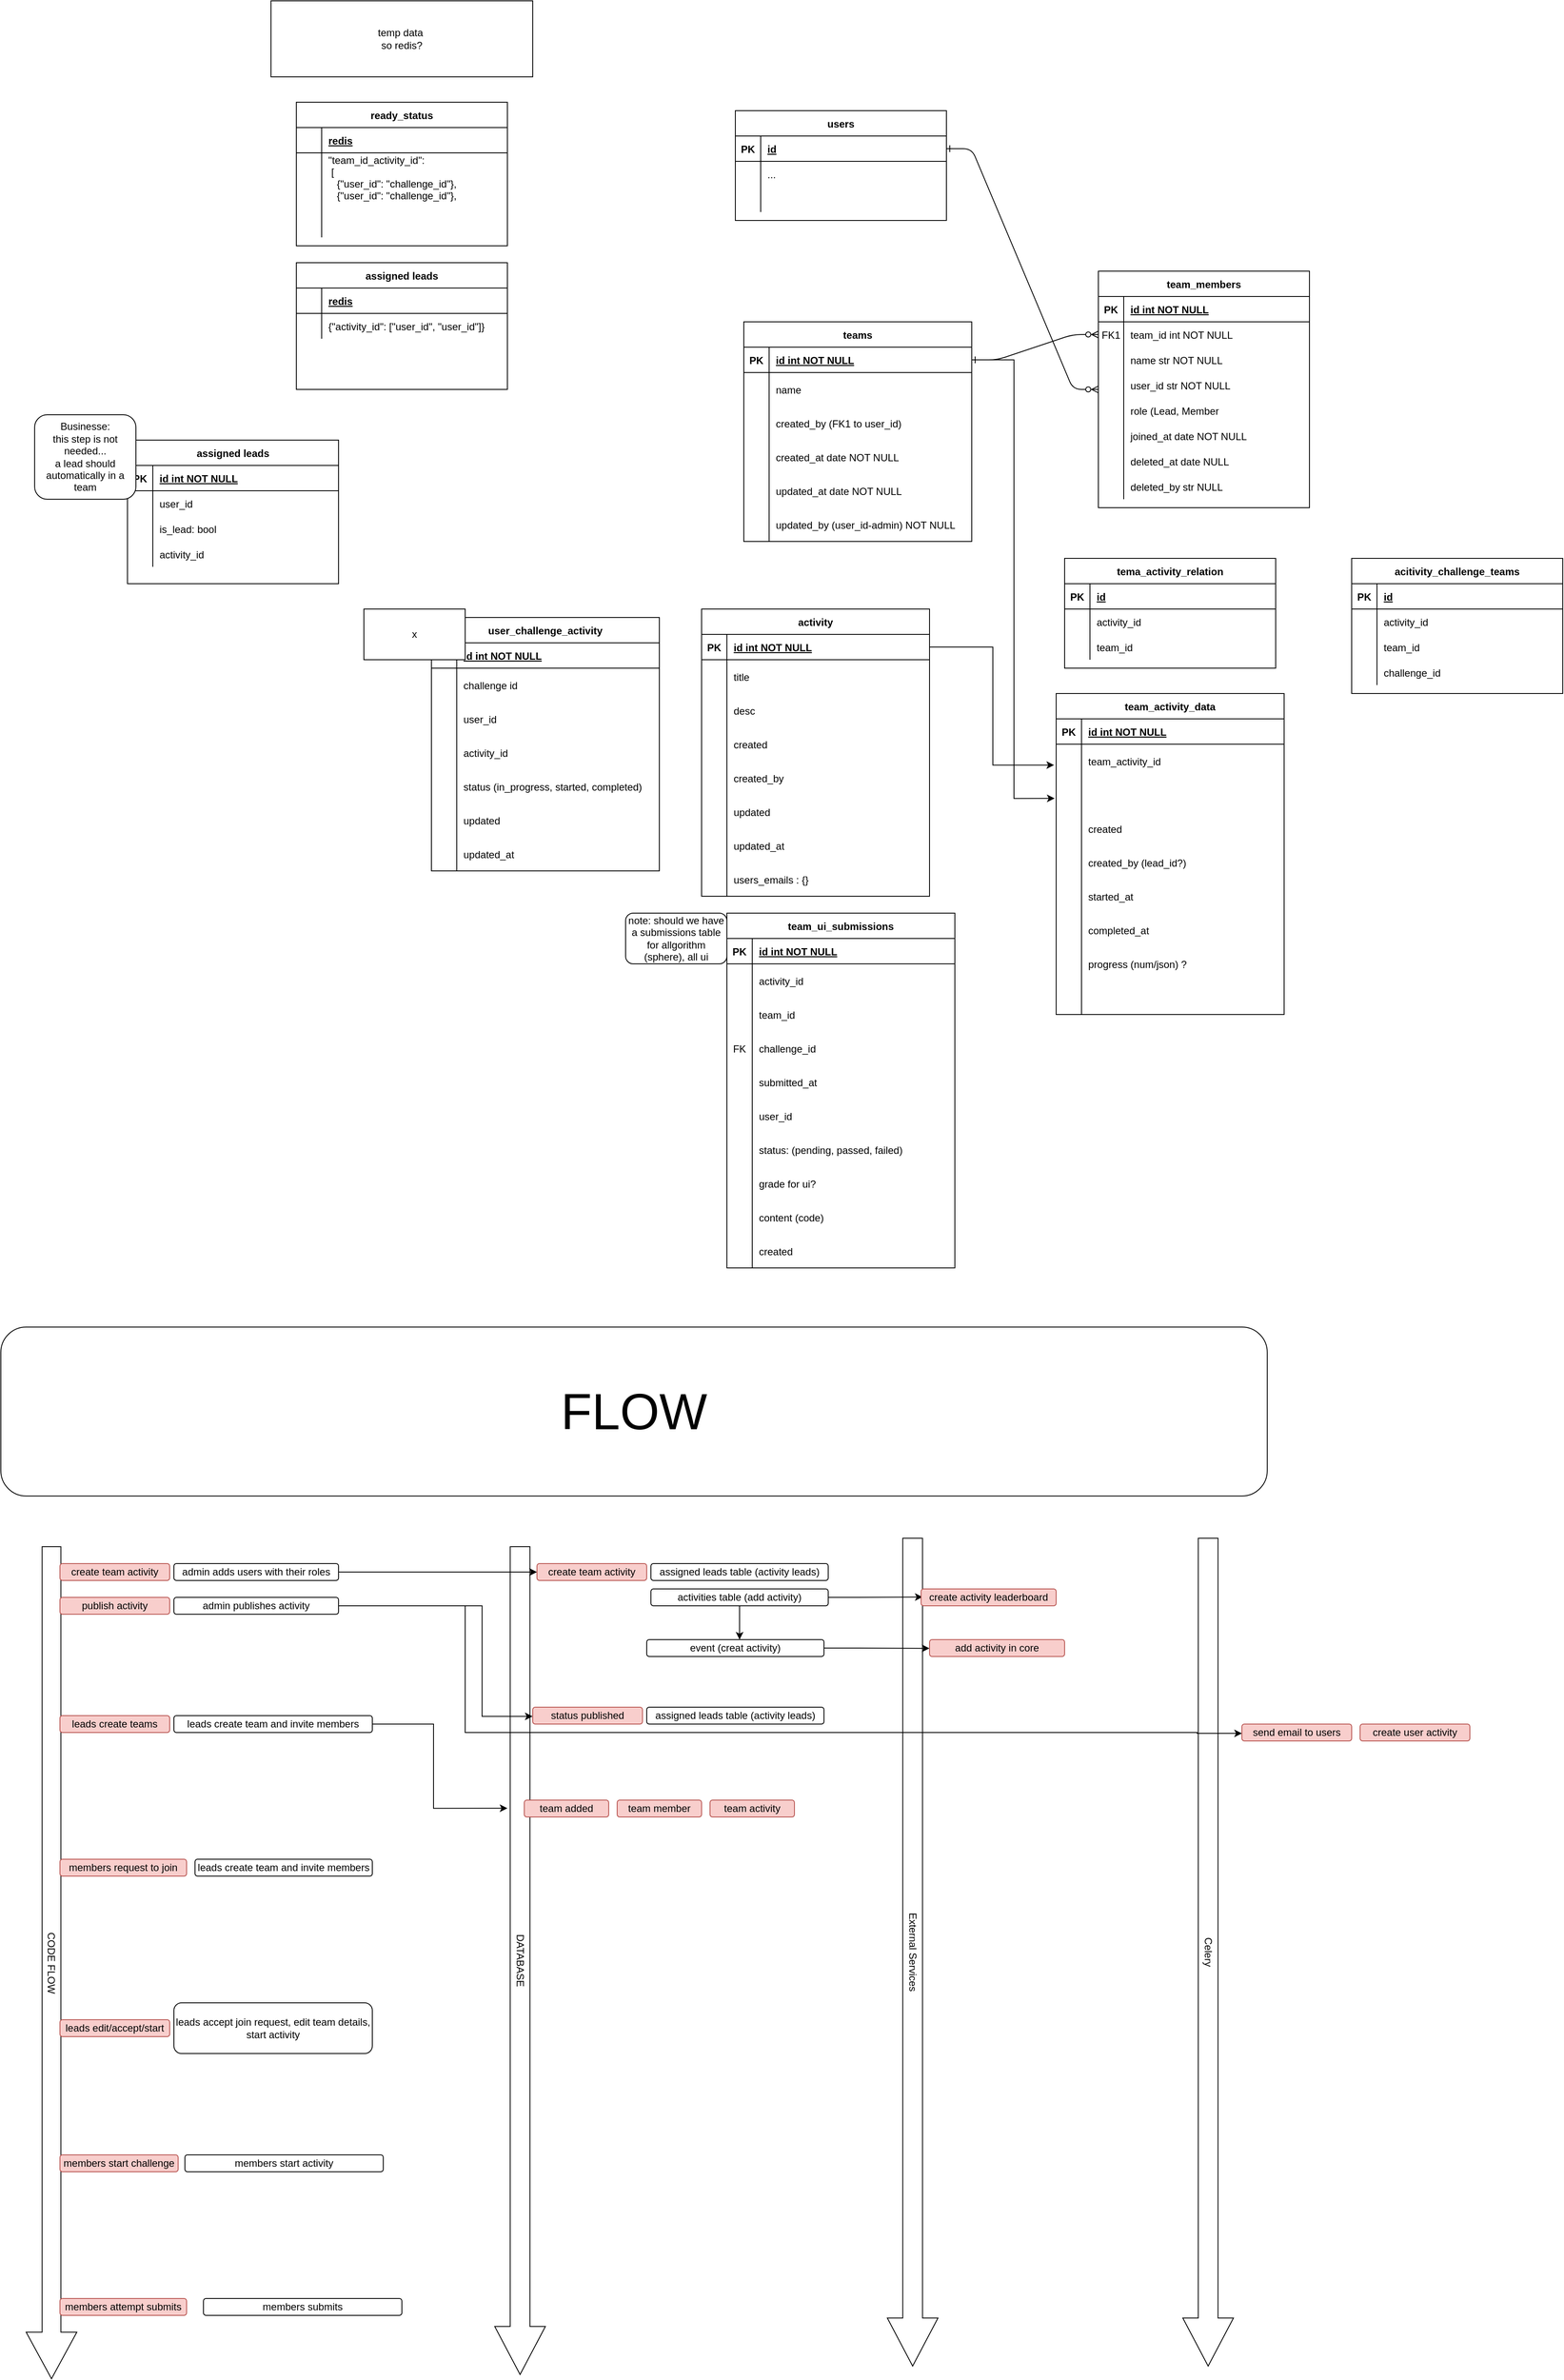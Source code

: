 <mxfile version="24.7.7">
  <diagram id="R2lEEEUBdFMjLlhIrx00" name="Page-1">
    <mxGraphModel dx="2863" dy="2034" grid="1" gridSize="10" guides="1" tooltips="1" connect="1" arrows="1" fold="1" page="1" pageScale="1" pageWidth="850" pageHeight="1100" math="0" shadow="0" extFonts="Permanent Marker^https://fonts.googleapis.com/css?family=Permanent+Marker">
      <root>
        <mxCell id="0" />
        <mxCell id="1" parent="0" />
        <mxCell id="C-vyLk0tnHw3VtMMgP7b-1" value="" style="edgeStyle=entityRelationEdgeStyle;endArrow=ERzeroToMany;startArrow=ERone;endFill=1;startFill=0;" parent="1" source="C-vyLk0tnHw3VtMMgP7b-24" target="C-vyLk0tnHw3VtMMgP7b-6" edge="1">
          <mxGeometry width="100" height="100" relative="1" as="geometry">
            <mxPoint x="340" y="720" as="sourcePoint" />
            <mxPoint x="440" y="620" as="targetPoint" />
          </mxGeometry>
        </mxCell>
        <mxCell id="C-vyLk0tnHw3VtMMgP7b-2" value="team_members" style="shape=table;startSize=30;container=1;collapsible=1;childLayout=tableLayout;fixedRows=1;rowLines=0;fontStyle=1;align=center;resizeLast=1;" parent="1" vertex="1">
          <mxGeometry x="540" y="60" width="250" height="280" as="geometry" />
        </mxCell>
        <mxCell id="C-vyLk0tnHw3VtMMgP7b-3" value="" style="shape=partialRectangle;collapsible=0;dropTarget=0;pointerEvents=0;fillColor=none;points=[[0,0.5],[1,0.5]];portConstraint=eastwest;top=0;left=0;right=0;bottom=1;" parent="C-vyLk0tnHw3VtMMgP7b-2" vertex="1">
          <mxGeometry y="30" width="250" height="30" as="geometry" />
        </mxCell>
        <mxCell id="C-vyLk0tnHw3VtMMgP7b-4" value="PK" style="shape=partialRectangle;overflow=hidden;connectable=0;fillColor=none;top=0;left=0;bottom=0;right=0;fontStyle=1;" parent="C-vyLk0tnHw3VtMMgP7b-3" vertex="1">
          <mxGeometry width="30" height="30" as="geometry">
            <mxRectangle width="30" height="30" as="alternateBounds" />
          </mxGeometry>
        </mxCell>
        <mxCell id="C-vyLk0tnHw3VtMMgP7b-5" value="id int NOT NULL " style="shape=partialRectangle;overflow=hidden;connectable=0;fillColor=none;top=0;left=0;bottom=0;right=0;align=left;spacingLeft=6;fontStyle=5;" parent="C-vyLk0tnHw3VtMMgP7b-3" vertex="1">
          <mxGeometry x="30" width="220" height="30" as="geometry">
            <mxRectangle width="220" height="30" as="alternateBounds" />
          </mxGeometry>
        </mxCell>
        <mxCell id="C-vyLk0tnHw3VtMMgP7b-6" value="" style="shape=partialRectangle;collapsible=0;dropTarget=0;pointerEvents=0;fillColor=none;points=[[0,0.5],[1,0.5]];portConstraint=eastwest;top=0;left=0;right=0;bottom=0;" parent="C-vyLk0tnHw3VtMMgP7b-2" vertex="1">
          <mxGeometry y="60" width="250" height="30" as="geometry" />
        </mxCell>
        <mxCell id="C-vyLk0tnHw3VtMMgP7b-7" value="FK1" style="shape=partialRectangle;overflow=hidden;connectable=0;fillColor=none;top=0;left=0;bottom=0;right=0;" parent="C-vyLk0tnHw3VtMMgP7b-6" vertex="1">
          <mxGeometry width="30" height="30" as="geometry">
            <mxRectangle width="30" height="30" as="alternateBounds" />
          </mxGeometry>
        </mxCell>
        <mxCell id="C-vyLk0tnHw3VtMMgP7b-8" value="team_id int NOT NULL" style="shape=partialRectangle;overflow=hidden;connectable=0;fillColor=none;top=0;left=0;bottom=0;right=0;align=left;spacingLeft=6;" parent="C-vyLk0tnHw3VtMMgP7b-6" vertex="1">
          <mxGeometry x="30" width="220" height="30" as="geometry">
            <mxRectangle width="220" height="30" as="alternateBounds" />
          </mxGeometry>
        </mxCell>
        <mxCell id="C-vyLk0tnHw3VtMMgP7b-9" value="" style="shape=partialRectangle;collapsible=0;dropTarget=0;pointerEvents=0;fillColor=none;points=[[0,0.5],[1,0.5]];portConstraint=eastwest;top=0;left=0;right=0;bottom=0;" parent="C-vyLk0tnHw3VtMMgP7b-2" vertex="1">
          <mxGeometry y="90" width="250" height="30" as="geometry" />
        </mxCell>
        <mxCell id="C-vyLk0tnHw3VtMMgP7b-10" value="" style="shape=partialRectangle;overflow=hidden;connectable=0;fillColor=none;top=0;left=0;bottom=0;right=0;" parent="C-vyLk0tnHw3VtMMgP7b-9" vertex="1">
          <mxGeometry width="30" height="30" as="geometry">
            <mxRectangle width="30" height="30" as="alternateBounds" />
          </mxGeometry>
        </mxCell>
        <mxCell id="C-vyLk0tnHw3VtMMgP7b-11" value="name str NOT NULL" style="shape=partialRectangle;overflow=hidden;connectable=0;fillColor=none;top=0;left=0;bottom=0;right=0;align=left;spacingLeft=6;" parent="C-vyLk0tnHw3VtMMgP7b-9" vertex="1">
          <mxGeometry x="30" width="220" height="30" as="geometry">
            <mxRectangle width="220" height="30" as="alternateBounds" />
          </mxGeometry>
        </mxCell>
        <mxCell id="FnECCCPngvLzc1fIixYZ-28" value="" style="shape=partialRectangle;collapsible=0;dropTarget=0;pointerEvents=0;fillColor=none;points=[[0,0.5],[1,0.5]];portConstraint=eastwest;top=0;left=0;right=0;bottom=0;" parent="C-vyLk0tnHw3VtMMgP7b-2" vertex="1">
          <mxGeometry y="120" width="250" height="30" as="geometry" />
        </mxCell>
        <mxCell id="FnECCCPngvLzc1fIixYZ-29" value="" style="shape=partialRectangle;overflow=hidden;connectable=0;fillColor=none;top=0;left=0;bottom=0;right=0;" parent="FnECCCPngvLzc1fIixYZ-28" vertex="1">
          <mxGeometry width="30" height="30" as="geometry">
            <mxRectangle width="30" height="30" as="alternateBounds" />
          </mxGeometry>
        </mxCell>
        <mxCell id="FnECCCPngvLzc1fIixYZ-30" value="user_id str NOT NULL" style="shape=partialRectangle;overflow=hidden;connectable=0;fillColor=none;top=0;left=0;bottom=0;right=0;align=left;spacingLeft=6;" parent="FnECCCPngvLzc1fIixYZ-28" vertex="1">
          <mxGeometry x="30" width="220" height="30" as="geometry">
            <mxRectangle width="220" height="30" as="alternateBounds" />
          </mxGeometry>
        </mxCell>
        <mxCell id="FnECCCPngvLzc1fIixYZ-31" value="" style="shape=partialRectangle;collapsible=0;dropTarget=0;pointerEvents=0;fillColor=none;points=[[0,0.5],[1,0.5]];portConstraint=eastwest;top=0;left=0;right=0;bottom=0;" parent="C-vyLk0tnHw3VtMMgP7b-2" vertex="1">
          <mxGeometry y="150" width="250" height="30" as="geometry" />
        </mxCell>
        <mxCell id="FnECCCPngvLzc1fIixYZ-32" value="" style="shape=partialRectangle;overflow=hidden;connectable=0;fillColor=none;top=0;left=0;bottom=0;right=0;" parent="FnECCCPngvLzc1fIixYZ-31" vertex="1">
          <mxGeometry width="30" height="30" as="geometry">
            <mxRectangle width="30" height="30" as="alternateBounds" />
          </mxGeometry>
        </mxCell>
        <mxCell id="FnECCCPngvLzc1fIixYZ-33" value="role (Lead, Member" style="shape=partialRectangle;overflow=hidden;connectable=0;fillColor=none;top=0;left=0;bottom=0;right=0;align=left;spacingLeft=6;" parent="FnECCCPngvLzc1fIixYZ-31" vertex="1">
          <mxGeometry x="30" width="220" height="30" as="geometry">
            <mxRectangle width="220" height="30" as="alternateBounds" />
          </mxGeometry>
        </mxCell>
        <mxCell id="FnECCCPngvLzc1fIixYZ-34" value="" style="shape=partialRectangle;collapsible=0;dropTarget=0;pointerEvents=0;fillColor=none;points=[[0,0.5],[1,0.5]];portConstraint=eastwest;top=0;left=0;right=0;bottom=0;" parent="C-vyLk0tnHw3VtMMgP7b-2" vertex="1">
          <mxGeometry y="180" width="250" height="30" as="geometry" />
        </mxCell>
        <mxCell id="FnECCCPngvLzc1fIixYZ-35" value="" style="shape=partialRectangle;overflow=hidden;connectable=0;fillColor=none;top=0;left=0;bottom=0;right=0;" parent="FnECCCPngvLzc1fIixYZ-34" vertex="1">
          <mxGeometry width="30" height="30" as="geometry">
            <mxRectangle width="30" height="30" as="alternateBounds" />
          </mxGeometry>
        </mxCell>
        <mxCell id="FnECCCPngvLzc1fIixYZ-36" value="joined_at date NOT NULL" style="shape=partialRectangle;overflow=hidden;connectable=0;fillColor=none;top=0;left=0;bottom=0;right=0;align=left;spacingLeft=6;" parent="FnECCCPngvLzc1fIixYZ-34" vertex="1">
          <mxGeometry x="30" width="220" height="30" as="geometry">
            <mxRectangle width="220" height="30" as="alternateBounds" />
          </mxGeometry>
        </mxCell>
        <mxCell id="FnECCCPngvLzc1fIixYZ-37" value="" style="shape=partialRectangle;collapsible=0;dropTarget=0;pointerEvents=0;fillColor=none;points=[[0,0.5],[1,0.5]];portConstraint=eastwest;top=0;left=0;right=0;bottom=0;" parent="C-vyLk0tnHw3VtMMgP7b-2" vertex="1">
          <mxGeometry y="210" width="250" height="30" as="geometry" />
        </mxCell>
        <mxCell id="FnECCCPngvLzc1fIixYZ-38" value="" style="shape=partialRectangle;overflow=hidden;connectable=0;fillColor=none;top=0;left=0;bottom=0;right=0;" parent="FnECCCPngvLzc1fIixYZ-37" vertex="1">
          <mxGeometry width="30" height="30" as="geometry">
            <mxRectangle width="30" height="30" as="alternateBounds" />
          </mxGeometry>
        </mxCell>
        <mxCell id="FnECCCPngvLzc1fIixYZ-39" value="deleted_at date NULL" style="shape=partialRectangle;overflow=hidden;connectable=0;fillColor=none;top=0;left=0;bottom=0;right=0;align=left;spacingLeft=6;" parent="FnECCCPngvLzc1fIixYZ-37" vertex="1">
          <mxGeometry x="30" width="220" height="30" as="geometry">
            <mxRectangle width="220" height="30" as="alternateBounds" />
          </mxGeometry>
        </mxCell>
        <mxCell id="FnECCCPngvLzc1fIixYZ-40" value="" style="shape=partialRectangle;collapsible=0;dropTarget=0;pointerEvents=0;fillColor=none;points=[[0,0.5],[1,0.5]];portConstraint=eastwest;top=0;left=0;right=0;bottom=0;" parent="C-vyLk0tnHw3VtMMgP7b-2" vertex="1">
          <mxGeometry y="240" width="250" height="30" as="geometry" />
        </mxCell>
        <mxCell id="FnECCCPngvLzc1fIixYZ-41" value="" style="shape=partialRectangle;overflow=hidden;connectable=0;fillColor=none;top=0;left=0;bottom=0;right=0;" parent="FnECCCPngvLzc1fIixYZ-40" vertex="1">
          <mxGeometry width="30" height="30" as="geometry">
            <mxRectangle width="30" height="30" as="alternateBounds" />
          </mxGeometry>
        </mxCell>
        <mxCell id="FnECCCPngvLzc1fIixYZ-42" value="deleted_by str NULL" style="shape=partialRectangle;overflow=hidden;connectable=0;fillColor=none;top=0;left=0;bottom=0;right=0;align=left;spacingLeft=6;" parent="FnECCCPngvLzc1fIixYZ-40" vertex="1">
          <mxGeometry x="30" width="220" height="30" as="geometry">
            <mxRectangle width="220" height="30" as="alternateBounds" />
          </mxGeometry>
        </mxCell>
        <mxCell id="C-vyLk0tnHw3VtMMgP7b-13" value="users" style="shape=table;startSize=30;container=1;collapsible=1;childLayout=tableLayout;fixedRows=1;rowLines=0;fontStyle=1;align=center;resizeLast=1;" parent="1" vertex="1">
          <mxGeometry x="110" y="-130" width="250" height="130" as="geometry" />
        </mxCell>
        <mxCell id="C-vyLk0tnHw3VtMMgP7b-14" value="" style="shape=partialRectangle;collapsible=0;dropTarget=0;pointerEvents=0;fillColor=none;points=[[0,0.5],[1,0.5]];portConstraint=eastwest;top=0;left=0;right=0;bottom=1;" parent="C-vyLk0tnHw3VtMMgP7b-13" vertex="1">
          <mxGeometry y="30" width="250" height="30" as="geometry" />
        </mxCell>
        <mxCell id="C-vyLk0tnHw3VtMMgP7b-15" value="PK" style="shape=partialRectangle;overflow=hidden;connectable=0;fillColor=none;top=0;left=0;bottom=0;right=0;fontStyle=1;" parent="C-vyLk0tnHw3VtMMgP7b-14" vertex="1">
          <mxGeometry width="30" height="30" as="geometry">
            <mxRectangle width="30" height="30" as="alternateBounds" />
          </mxGeometry>
        </mxCell>
        <mxCell id="C-vyLk0tnHw3VtMMgP7b-16" value="id" style="shape=partialRectangle;overflow=hidden;connectable=0;fillColor=none;top=0;left=0;bottom=0;right=0;align=left;spacingLeft=6;fontStyle=5;" parent="C-vyLk0tnHw3VtMMgP7b-14" vertex="1">
          <mxGeometry x="30" width="220" height="30" as="geometry">
            <mxRectangle width="220" height="30" as="alternateBounds" />
          </mxGeometry>
        </mxCell>
        <mxCell id="C-vyLk0tnHw3VtMMgP7b-17" value="" style="shape=partialRectangle;collapsible=0;dropTarget=0;pointerEvents=0;fillColor=none;points=[[0,0.5],[1,0.5]];portConstraint=eastwest;top=0;left=0;right=0;bottom=0;" parent="C-vyLk0tnHw3VtMMgP7b-13" vertex="1">
          <mxGeometry y="60" width="250" height="30" as="geometry" />
        </mxCell>
        <mxCell id="C-vyLk0tnHw3VtMMgP7b-18" value="" style="shape=partialRectangle;overflow=hidden;connectable=0;fillColor=none;top=0;left=0;bottom=0;right=0;" parent="C-vyLk0tnHw3VtMMgP7b-17" vertex="1">
          <mxGeometry width="30" height="30" as="geometry">
            <mxRectangle width="30" height="30" as="alternateBounds" />
          </mxGeometry>
        </mxCell>
        <mxCell id="C-vyLk0tnHw3VtMMgP7b-19" value="..." style="shape=partialRectangle;overflow=hidden;connectable=0;fillColor=none;top=0;left=0;bottom=0;right=0;align=left;spacingLeft=6;" parent="C-vyLk0tnHw3VtMMgP7b-17" vertex="1">
          <mxGeometry x="30" width="220" height="30" as="geometry">
            <mxRectangle width="220" height="30" as="alternateBounds" />
          </mxGeometry>
        </mxCell>
        <mxCell id="C-vyLk0tnHw3VtMMgP7b-20" value="" style="shape=partialRectangle;collapsible=0;dropTarget=0;pointerEvents=0;fillColor=none;points=[[0,0.5],[1,0.5]];portConstraint=eastwest;top=0;left=0;right=0;bottom=0;" parent="C-vyLk0tnHw3VtMMgP7b-13" vertex="1">
          <mxGeometry y="90" width="250" height="30" as="geometry" />
        </mxCell>
        <mxCell id="C-vyLk0tnHw3VtMMgP7b-21" value="" style="shape=partialRectangle;overflow=hidden;connectable=0;fillColor=none;top=0;left=0;bottom=0;right=0;" parent="C-vyLk0tnHw3VtMMgP7b-20" vertex="1">
          <mxGeometry width="30" height="30" as="geometry">
            <mxRectangle width="30" height="30" as="alternateBounds" />
          </mxGeometry>
        </mxCell>
        <mxCell id="C-vyLk0tnHw3VtMMgP7b-22" value="" style="shape=partialRectangle;overflow=hidden;connectable=0;fillColor=none;top=0;left=0;bottom=0;right=0;align=left;spacingLeft=6;" parent="C-vyLk0tnHw3VtMMgP7b-20" vertex="1">
          <mxGeometry x="30" width="220" height="30" as="geometry">
            <mxRectangle width="220" height="30" as="alternateBounds" />
          </mxGeometry>
        </mxCell>
        <mxCell id="C-vyLk0tnHw3VtMMgP7b-23" value="teams" style="shape=table;startSize=30;container=1;collapsible=1;childLayout=tableLayout;fixedRows=1;rowLines=0;fontStyle=1;align=center;resizeLast=1;" parent="1" vertex="1">
          <mxGeometry x="120" y="120" width="270" height="260" as="geometry" />
        </mxCell>
        <mxCell id="C-vyLk0tnHw3VtMMgP7b-24" value="" style="shape=partialRectangle;collapsible=0;dropTarget=0;pointerEvents=0;fillColor=none;points=[[0,0.5],[1,0.5]];portConstraint=eastwest;top=0;left=0;right=0;bottom=1;" parent="C-vyLk0tnHw3VtMMgP7b-23" vertex="1">
          <mxGeometry y="30" width="270" height="30" as="geometry" />
        </mxCell>
        <mxCell id="C-vyLk0tnHw3VtMMgP7b-25" value="PK" style="shape=partialRectangle;overflow=hidden;connectable=0;fillColor=none;top=0;left=0;bottom=0;right=0;fontStyle=1;" parent="C-vyLk0tnHw3VtMMgP7b-24" vertex="1">
          <mxGeometry width="30" height="30" as="geometry">
            <mxRectangle width="30" height="30" as="alternateBounds" />
          </mxGeometry>
        </mxCell>
        <mxCell id="C-vyLk0tnHw3VtMMgP7b-26" value="id int NOT NULL " style="shape=partialRectangle;overflow=hidden;connectable=0;fillColor=none;top=0;left=0;bottom=0;right=0;align=left;spacingLeft=6;fontStyle=5;" parent="C-vyLk0tnHw3VtMMgP7b-24" vertex="1">
          <mxGeometry x="30" width="240" height="30" as="geometry">
            <mxRectangle width="240" height="30" as="alternateBounds" />
          </mxGeometry>
        </mxCell>
        <mxCell id="C-vyLk0tnHw3VtMMgP7b-27" value="" style="shape=partialRectangle;collapsible=0;dropTarget=0;pointerEvents=0;fillColor=none;points=[[0,0.5],[1,0.5]];portConstraint=eastwest;top=0;left=0;right=0;bottom=0;" parent="C-vyLk0tnHw3VtMMgP7b-23" vertex="1">
          <mxGeometry y="60" width="270" height="40" as="geometry" />
        </mxCell>
        <mxCell id="C-vyLk0tnHw3VtMMgP7b-28" value="" style="shape=partialRectangle;overflow=hidden;connectable=0;fillColor=none;top=0;left=0;bottom=0;right=0;" parent="C-vyLk0tnHw3VtMMgP7b-27" vertex="1">
          <mxGeometry width="30" height="40" as="geometry">
            <mxRectangle width="30" height="40" as="alternateBounds" />
          </mxGeometry>
        </mxCell>
        <mxCell id="C-vyLk0tnHw3VtMMgP7b-29" value="name" style="shape=partialRectangle;overflow=hidden;connectable=0;fillColor=none;top=0;left=0;bottom=0;right=0;align=left;spacingLeft=6;" parent="C-vyLk0tnHw3VtMMgP7b-27" vertex="1">
          <mxGeometry x="30" width="240" height="40" as="geometry">
            <mxRectangle width="240" height="40" as="alternateBounds" />
          </mxGeometry>
        </mxCell>
        <mxCell id="FnECCCPngvLzc1fIixYZ-1" value="" style="shape=partialRectangle;collapsible=0;dropTarget=0;pointerEvents=0;fillColor=none;points=[[0,0.5],[1,0.5]];portConstraint=eastwest;top=0;left=0;right=0;bottom=0;" parent="C-vyLk0tnHw3VtMMgP7b-23" vertex="1">
          <mxGeometry y="100" width="270" height="40" as="geometry" />
        </mxCell>
        <mxCell id="FnECCCPngvLzc1fIixYZ-2" value="" style="shape=partialRectangle;overflow=hidden;connectable=0;fillColor=none;top=0;left=0;bottom=0;right=0;" parent="FnECCCPngvLzc1fIixYZ-1" vertex="1">
          <mxGeometry width="30" height="40" as="geometry">
            <mxRectangle width="30" height="40" as="alternateBounds" />
          </mxGeometry>
        </mxCell>
        <mxCell id="FnECCCPngvLzc1fIixYZ-3" value="created_by (FK1 to user_id)" style="shape=partialRectangle;overflow=hidden;connectable=0;fillColor=none;top=0;left=0;bottom=0;right=0;align=left;spacingLeft=6;" parent="FnECCCPngvLzc1fIixYZ-1" vertex="1">
          <mxGeometry x="30" width="240" height="40" as="geometry">
            <mxRectangle width="240" height="40" as="alternateBounds" />
          </mxGeometry>
        </mxCell>
        <mxCell id="FnECCCPngvLzc1fIixYZ-4" value="" style="shape=partialRectangle;collapsible=0;dropTarget=0;pointerEvents=0;fillColor=none;points=[[0,0.5],[1,0.5]];portConstraint=eastwest;top=0;left=0;right=0;bottom=0;" parent="C-vyLk0tnHw3VtMMgP7b-23" vertex="1">
          <mxGeometry y="140" width="270" height="40" as="geometry" />
        </mxCell>
        <mxCell id="FnECCCPngvLzc1fIixYZ-5" value="" style="shape=partialRectangle;overflow=hidden;connectable=0;fillColor=none;top=0;left=0;bottom=0;right=0;" parent="FnECCCPngvLzc1fIixYZ-4" vertex="1">
          <mxGeometry width="30" height="40" as="geometry">
            <mxRectangle width="30" height="40" as="alternateBounds" />
          </mxGeometry>
        </mxCell>
        <mxCell id="FnECCCPngvLzc1fIixYZ-6" value="created_at date NOT NULL" style="shape=partialRectangle;overflow=hidden;connectable=0;fillColor=none;top=0;left=0;bottom=0;right=0;align=left;spacingLeft=6;" parent="FnECCCPngvLzc1fIixYZ-4" vertex="1">
          <mxGeometry x="30" width="240" height="40" as="geometry">
            <mxRectangle width="240" height="40" as="alternateBounds" />
          </mxGeometry>
        </mxCell>
        <mxCell id="FnECCCPngvLzc1fIixYZ-20" value="" style="shape=partialRectangle;collapsible=0;dropTarget=0;pointerEvents=0;fillColor=none;points=[[0,0.5],[1,0.5]];portConstraint=eastwest;top=0;left=0;right=0;bottom=0;" parent="C-vyLk0tnHw3VtMMgP7b-23" vertex="1">
          <mxGeometry y="180" width="270" height="40" as="geometry" />
        </mxCell>
        <mxCell id="FnECCCPngvLzc1fIixYZ-21" value="" style="shape=partialRectangle;overflow=hidden;connectable=0;fillColor=none;top=0;left=0;bottom=0;right=0;" parent="FnECCCPngvLzc1fIixYZ-20" vertex="1">
          <mxGeometry width="30" height="40" as="geometry">
            <mxRectangle width="30" height="40" as="alternateBounds" />
          </mxGeometry>
        </mxCell>
        <mxCell id="FnECCCPngvLzc1fIixYZ-22" value="updated_at date NOT NULL" style="shape=partialRectangle;overflow=hidden;connectable=0;fillColor=none;top=0;left=0;bottom=0;right=0;align=left;spacingLeft=6;" parent="FnECCCPngvLzc1fIixYZ-20" vertex="1">
          <mxGeometry x="30" width="240" height="40" as="geometry">
            <mxRectangle width="240" height="40" as="alternateBounds" />
          </mxGeometry>
        </mxCell>
        <mxCell id="FnECCCPngvLzc1fIixYZ-23" value="" style="shape=partialRectangle;collapsible=0;dropTarget=0;pointerEvents=0;fillColor=none;points=[[0,0.5],[1,0.5]];portConstraint=eastwest;top=0;left=0;right=0;bottom=0;" parent="C-vyLk0tnHw3VtMMgP7b-23" vertex="1">
          <mxGeometry y="220" width="270" height="40" as="geometry" />
        </mxCell>
        <mxCell id="FnECCCPngvLzc1fIixYZ-24" value="            " style="shape=partialRectangle;overflow=hidden;connectable=0;fillColor=none;top=0;left=0;bottom=0;right=0;" parent="FnECCCPngvLzc1fIixYZ-23" vertex="1">
          <mxGeometry width="30" height="40" as="geometry">
            <mxRectangle width="30" height="40" as="alternateBounds" />
          </mxGeometry>
        </mxCell>
        <mxCell id="FnECCCPngvLzc1fIixYZ-25" value="updated_by (user_id-admin) NOT NULL" style="shape=partialRectangle;overflow=hidden;connectable=0;fillColor=none;top=0;left=0;bottom=0;right=0;align=left;spacingLeft=6;" parent="FnECCCPngvLzc1fIixYZ-23" vertex="1">
          <mxGeometry x="30" width="240" height="40" as="geometry">
            <mxRectangle width="240" height="40" as="alternateBounds" />
          </mxGeometry>
        </mxCell>
        <mxCell id="FnECCCPngvLzc1fIixYZ-46" value="" style="edgeStyle=entityRelationEdgeStyle;endArrow=ERzeroToMany;startArrow=ERone;endFill=1;startFill=0;exitX=1;exitY=0.5;exitDx=0;exitDy=0;entryX=0;entryY=0.667;entryDx=0;entryDy=0;entryPerimeter=0;" parent="1" source="C-vyLk0tnHw3VtMMgP7b-14" target="FnECCCPngvLzc1fIixYZ-28" edge="1">
          <mxGeometry width="100" height="100" relative="1" as="geometry">
            <mxPoint x="410" y="215" as="sourcePoint" />
            <mxPoint x="560" y="185" as="targetPoint" />
            <Array as="points">
              <mxPoint x="460" y="230" />
            </Array>
          </mxGeometry>
        </mxCell>
        <mxCell id="FnECCCPngvLzc1fIixYZ-49" value="activity" style="shape=table;startSize=30;container=1;collapsible=1;childLayout=tableLayout;fixedRows=1;rowLines=0;fontStyle=1;align=center;resizeLast=1;" parent="1" vertex="1">
          <mxGeometry x="70" y="460" width="270" height="340" as="geometry" />
        </mxCell>
        <mxCell id="FnECCCPngvLzc1fIixYZ-50" value="" style="shape=partialRectangle;collapsible=0;dropTarget=0;pointerEvents=0;fillColor=none;points=[[0,0.5],[1,0.5]];portConstraint=eastwest;top=0;left=0;right=0;bottom=1;" parent="FnECCCPngvLzc1fIixYZ-49" vertex="1">
          <mxGeometry y="30" width="270" height="30" as="geometry" />
        </mxCell>
        <mxCell id="FnECCCPngvLzc1fIixYZ-51" value="PK" style="shape=partialRectangle;overflow=hidden;connectable=0;fillColor=none;top=0;left=0;bottom=0;right=0;fontStyle=1;" parent="FnECCCPngvLzc1fIixYZ-50" vertex="1">
          <mxGeometry width="30" height="30" as="geometry">
            <mxRectangle width="30" height="30" as="alternateBounds" />
          </mxGeometry>
        </mxCell>
        <mxCell id="FnECCCPngvLzc1fIixYZ-52" value="id int NOT NULL " style="shape=partialRectangle;overflow=hidden;connectable=0;fillColor=none;top=0;left=0;bottom=0;right=0;align=left;spacingLeft=6;fontStyle=5;" parent="FnECCCPngvLzc1fIixYZ-50" vertex="1">
          <mxGeometry x="30" width="240" height="30" as="geometry">
            <mxRectangle width="240" height="30" as="alternateBounds" />
          </mxGeometry>
        </mxCell>
        <mxCell id="FnECCCPngvLzc1fIixYZ-53" value="" style="shape=partialRectangle;collapsible=0;dropTarget=0;pointerEvents=0;fillColor=none;points=[[0,0.5],[1,0.5]];portConstraint=eastwest;top=0;left=0;right=0;bottom=0;" parent="FnECCCPngvLzc1fIixYZ-49" vertex="1">
          <mxGeometry y="60" width="270" height="40" as="geometry" />
        </mxCell>
        <mxCell id="FnECCCPngvLzc1fIixYZ-54" value="" style="shape=partialRectangle;overflow=hidden;connectable=0;fillColor=none;top=0;left=0;bottom=0;right=0;" parent="FnECCCPngvLzc1fIixYZ-53" vertex="1">
          <mxGeometry width="30" height="40" as="geometry">
            <mxRectangle width="30" height="40" as="alternateBounds" />
          </mxGeometry>
        </mxCell>
        <mxCell id="FnECCCPngvLzc1fIixYZ-55" value="title" style="shape=partialRectangle;overflow=hidden;connectable=0;fillColor=none;top=0;left=0;bottom=0;right=0;align=left;spacingLeft=6;" parent="FnECCCPngvLzc1fIixYZ-53" vertex="1">
          <mxGeometry x="30" width="240" height="40" as="geometry">
            <mxRectangle width="240" height="40" as="alternateBounds" />
          </mxGeometry>
        </mxCell>
        <mxCell id="FnECCCPngvLzc1fIixYZ-56" value="" style="shape=partialRectangle;collapsible=0;dropTarget=0;pointerEvents=0;fillColor=none;points=[[0,0.5],[1,0.5]];portConstraint=eastwest;top=0;left=0;right=0;bottom=0;" parent="FnECCCPngvLzc1fIixYZ-49" vertex="1">
          <mxGeometry y="100" width="270" height="40" as="geometry" />
        </mxCell>
        <mxCell id="FnECCCPngvLzc1fIixYZ-57" value="" style="shape=partialRectangle;overflow=hidden;connectable=0;fillColor=none;top=0;left=0;bottom=0;right=0;" parent="FnECCCPngvLzc1fIixYZ-56" vertex="1">
          <mxGeometry width="30" height="40" as="geometry">
            <mxRectangle width="30" height="40" as="alternateBounds" />
          </mxGeometry>
        </mxCell>
        <mxCell id="FnECCCPngvLzc1fIixYZ-58" value="desc" style="shape=partialRectangle;overflow=hidden;connectable=0;fillColor=none;top=0;left=0;bottom=0;right=0;align=left;spacingLeft=6;" parent="FnECCCPngvLzc1fIixYZ-56" vertex="1">
          <mxGeometry x="30" width="240" height="40" as="geometry">
            <mxRectangle width="240" height="40" as="alternateBounds" />
          </mxGeometry>
        </mxCell>
        <mxCell id="FnECCCPngvLzc1fIixYZ-59" value="" style="shape=partialRectangle;collapsible=0;dropTarget=0;pointerEvents=0;fillColor=none;points=[[0,0.5],[1,0.5]];portConstraint=eastwest;top=0;left=0;right=0;bottom=0;" parent="FnECCCPngvLzc1fIixYZ-49" vertex="1">
          <mxGeometry y="140" width="270" height="40" as="geometry" />
        </mxCell>
        <mxCell id="FnECCCPngvLzc1fIixYZ-60" value="" style="shape=partialRectangle;overflow=hidden;connectable=0;fillColor=none;top=0;left=0;bottom=0;right=0;" parent="FnECCCPngvLzc1fIixYZ-59" vertex="1">
          <mxGeometry width="30" height="40" as="geometry">
            <mxRectangle width="30" height="40" as="alternateBounds" />
          </mxGeometry>
        </mxCell>
        <mxCell id="FnECCCPngvLzc1fIixYZ-61" value="created" style="shape=partialRectangle;overflow=hidden;connectable=0;fillColor=none;top=0;left=0;bottom=0;right=0;align=left;spacingLeft=6;" parent="FnECCCPngvLzc1fIixYZ-59" vertex="1">
          <mxGeometry x="30" width="240" height="40" as="geometry">
            <mxRectangle width="240" height="40" as="alternateBounds" />
          </mxGeometry>
        </mxCell>
        <mxCell id="FnECCCPngvLzc1fIixYZ-62" value="" style="shape=partialRectangle;collapsible=0;dropTarget=0;pointerEvents=0;fillColor=none;points=[[0,0.5],[1,0.5]];portConstraint=eastwest;top=0;left=0;right=0;bottom=0;" parent="FnECCCPngvLzc1fIixYZ-49" vertex="1">
          <mxGeometry y="180" width="270" height="40" as="geometry" />
        </mxCell>
        <mxCell id="FnECCCPngvLzc1fIixYZ-63" value="" style="shape=partialRectangle;overflow=hidden;connectable=0;fillColor=none;top=0;left=0;bottom=0;right=0;" parent="FnECCCPngvLzc1fIixYZ-62" vertex="1">
          <mxGeometry width="30" height="40" as="geometry">
            <mxRectangle width="30" height="40" as="alternateBounds" />
          </mxGeometry>
        </mxCell>
        <mxCell id="FnECCCPngvLzc1fIixYZ-64" value="created_by" style="shape=partialRectangle;overflow=hidden;connectable=0;fillColor=none;top=0;left=0;bottom=0;right=0;align=left;spacingLeft=6;" parent="FnECCCPngvLzc1fIixYZ-62" vertex="1">
          <mxGeometry x="30" width="240" height="40" as="geometry">
            <mxRectangle width="240" height="40" as="alternateBounds" />
          </mxGeometry>
        </mxCell>
        <mxCell id="FnECCCPngvLzc1fIixYZ-65" value="" style="shape=partialRectangle;collapsible=0;dropTarget=0;pointerEvents=0;fillColor=none;points=[[0,0.5],[1,0.5]];portConstraint=eastwest;top=0;left=0;right=0;bottom=0;" parent="FnECCCPngvLzc1fIixYZ-49" vertex="1">
          <mxGeometry y="220" width="270" height="40" as="geometry" />
        </mxCell>
        <mxCell id="FnECCCPngvLzc1fIixYZ-66" value="            " style="shape=partialRectangle;overflow=hidden;connectable=0;fillColor=none;top=0;left=0;bottom=0;right=0;" parent="FnECCCPngvLzc1fIixYZ-65" vertex="1">
          <mxGeometry width="30" height="40" as="geometry">
            <mxRectangle width="30" height="40" as="alternateBounds" />
          </mxGeometry>
        </mxCell>
        <mxCell id="FnECCCPngvLzc1fIixYZ-67" value="updated" style="shape=partialRectangle;overflow=hidden;connectable=0;fillColor=none;top=0;left=0;bottom=0;right=0;align=left;spacingLeft=6;" parent="FnECCCPngvLzc1fIixYZ-65" vertex="1">
          <mxGeometry x="30" width="240" height="40" as="geometry">
            <mxRectangle width="240" height="40" as="alternateBounds" />
          </mxGeometry>
        </mxCell>
        <mxCell id="FnECCCPngvLzc1fIixYZ-68" value="" style="shape=partialRectangle;collapsible=0;dropTarget=0;pointerEvents=0;fillColor=none;points=[[0,0.5],[1,0.5]];portConstraint=eastwest;top=0;left=0;right=0;bottom=0;" parent="FnECCCPngvLzc1fIixYZ-49" vertex="1">
          <mxGeometry y="260" width="270" height="40" as="geometry" />
        </mxCell>
        <mxCell id="FnECCCPngvLzc1fIixYZ-69" value="" style="shape=partialRectangle;overflow=hidden;connectable=0;fillColor=none;top=0;left=0;bottom=0;right=0;" parent="FnECCCPngvLzc1fIixYZ-68" vertex="1">
          <mxGeometry width="30" height="40" as="geometry">
            <mxRectangle width="30" height="40" as="alternateBounds" />
          </mxGeometry>
        </mxCell>
        <mxCell id="FnECCCPngvLzc1fIixYZ-70" value="updated_at" style="shape=partialRectangle;overflow=hidden;connectable=0;fillColor=none;top=0;left=0;bottom=0;right=0;align=left;spacingLeft=6;" parent="FnECCCPngvLzc1fIixYZ-68" vertex="1">
          <mxGeometry x="30" width="240" height="40" as="geometry">
            <mxRectangle width="240" height="40" as="alternateBounds" />
          </mxGeometry>
        </mxCell>
        <mxCell id="DQBvjUd7PT3adbjEAeh2-32" value="" style="shape=partialRectangle;collapsible=0;dropTarget=0;pointerEvents=0;fillColor=none;points=[[0,0.5],[1,0.5]];portConstraint=eastwest;top=0;left=0;right=0;bottom=0;" vertex="1" parent="FnECCCPngvLzc1fIixYZ-49">
          <mxGeometry y="300" width="270" height="40" as="geometry" />
        </mxCell>
        <mxCell id="DQBvjUd7PT3adbjEAeh2-33" value="" style="shape=partialRectangle;overflow=hidden;connectable=0;fillColor=none;top=0;left=0;bottom=0;right=0;" vertex="1" parent="DQBvjUd7PT3adbjEAeh2-32">
          <mxGeometry width="30" height="40" as="geometry">
            <mxRectangle width="30" height="40" as="alternateBounds" />
          </mxGeometry>
        </mxCell>
        <mxCell id="DQBvjUd7PT3adbjEAeh2-34" value="users_emails : {}" style="shape=partialRectangle;overflow=hidden;connectable=0;fillColor=none;top=0;left=0;bottom=0;right=0;align=left;spacingLeft=6;" vertex="1" parent="DQBvjUd7PT3adbjEAeh2-32">
          <mxGeometry x="30" width="240" height="40" as="geometry">
            <mxRectangle width="240" height="40" as="alternateBounds" />
          </mxGeometry>
        </mxCell>
        <mxCell id="FnECCCPngvLzc1fIixYZ-71" value="team_activity_data" style="shape=table;startSize=30;container=1;collapsible=1;childLayout=tableLayout;fixedRows=1;rowLines=0;fontStyle=1;align=center;resizeLast=1;" parent="1" vertex="1">
          <mxGeometry x="490" y="560" width="270" height="380" as="geometry" />
        </mxCell>
        <mxCell id="FnECCCPngvLzc1fIixYZ-72" value="" style="shape=partialRectangle;collapsible=0;dropTarget=0;pointerEvents=0;fillColor=none;points=[[0,0.5],[1,0.5]];portConstraint=eastwest;top=0;left=0;right=0;bottom=1;" parent="FnECCCPngvLzc1fIixYZ-71" vertex="1">
          <mxGeometry y="30" width="270" height="30" as="geometry" />
        </mxCell>
        <mxCell id="FnECCCPngvLzc1fIixYZ-73" value="PK" style="shape=partialRectangle;overflow=hidden;connectable=0;fillColor=none;top=0;left=0;bottom=0;right=0;fontStyle=1;" parent="FnECCCPngvLzc1fIixYZ-72" vertex="1">
          <mxGeometry width="30" height="30" as="geometry">
            <mxRectangle width="30" height="30" as="alternateBounds" />
          </mxGeometry>
        </mxCell>
        <mxCell id="FnECCCPngvLzc1fIixYZ-74" value="id int NOT NULL " style="shape=partialRectangle;overflow=hidden;connectable=0;fillColor=none;top=0;left=0;bottom=0;right=0;align=left;spacingLeft=6;fontStyle=5;" parent="FnECCCPngvLzc1fIixYZ-72" vertex="1">
          <mxGeometry x="30" width="240" height="30" as="geometry">
            <mxRectangle width="240" height="30" as="alternateBounds" />
          </mxGeometry>
        </mxCell>
        <mxCell id="FnECCCPngvLzc1fIixYZ-75" value="" style="shape=partialRectangle;collapsible=0;dropTarget=0;pointerEvents=0;fillColor=none;points=[[0,0.5],[1,0.5]];portConstraint=eastwest;top=0;left=0;right=0;bottom=0;" parent="FnECCCPngvLzc1fIixYZ-71" vertex="1">
          <mxGeometry y="60" width="270" height="40" as="geometry" />
        </mxCell>
        <mxCell id="FnECCCPngvLzc1fIixYZ-76" value="" style="shape=partialRectangle;overflow=hidden;connectable=0;fillColor=none;top=0;left=0;bottom=0;right=0;" parent="FnECCCPngvLzc1fIixYZ-75" vertex="1">
          <mxGeometry width="30" height="40" as="geometry">
            <mxRectangle width="30" height="40" as="alternateBounds" />
          </mxGeometry>
        </mxCell>
        <mxCell id="FnECCCPngvLzc1fIixYZ-77" value="team_activity_id" style="shape=partialRectangle;overflow=hidden;connectable=0;fillColor=none;top=0;left=0;bottom=0;right=0;align=left;spacingLeft=6;" parent="FnECCCPngvLzc1fIixYZ-75" vertex="1">
          <mxGeometry x="30" width="240" height="40" as="geometry">
            <mxRectangle width="240" height="40" as="alternateBounds" />
          </mxGeometry>
        </mxCell>
        <mxCell id="FnECCCPngvLzc1fIixYZ-78" value="" style="shape=partialRectangle;collapsible=0;dropTarget=0;pointerEvents=0;fillColor=none;points=[[0,0.5],[1,0.5]];portConstraint=eastwest;top=0;left=0;right=0;bottom=0;" parent="FnECCCPngvLzc1fIixYZ-71" vertex="1">
          <mxGeometry y="100" width="270" height="40" as="geometry" />
        </mxCell>
        <mxCell id="FnECCCPngvLzc1fIixYZ-79" value="" style="shape=partialRectangle;overflow=hidden;connectable=0;fillColor=none;top=0;left=0;bottom=0;right=0;" parent="FnECCCPngvLzc1fIixYZ-78" vertex="1">
          <mxGeometry width="30" height="40" as="geometry">
            <mxRectangle width="30" height="40" as="alternateBounds" />
          </mxGeometry>
        </mxCell>
        <mxCell id="FnECCCPngvLzc1fIixYZ-80" value="" style="shape=partialRectangle;overflow=hidden;connectable=0;fillColor=none;top=0;left=0;bottom=0;right=0;align=left;spacingLeft=6;" parent="FnECCCPngvLzc1fIixYZ-78" vertex="1">
          <mxGeometry x="30" width="240" height="40" as="geometry">
            <mxRectangle width="240" height="40" as="alternateBounds" />
          </mxGeometry>
        </mxCell>
        <mxCell id="FnECCCPngvLzc1fIixYZ-81" value="" style="shape=partialRectangle;collapsible=0;dropTarget=0;pointerEvents=0;fillColor=none;points=[[0,0.5],[1,0.5]];portConstraint=eastwest;top=0;left=0;right=0;bottom=0;" parent="FnECCCPngvLzc1fIixYZ-71" vertex="1">
          <mxGeometry y="140" width="270" height="40" as="geometry" />
        </mxCell>
        <mxCell id="FnECCCPngvLzc1fIixYZ-82" value="" style="shape=partialRectangle;overflow=hidden;connectable=0;fillColor=none;top=0;left=0;bottom=0;right=0;" parent="FnECCCPngvLzc1fIixYZ-81" vertex="1">
          <mxGeometry width="30" height="40" as="geometry">
            <mxRectangle width="30" height="40" as="alternateBounds" />
          </mxGeometry>
        </mxCell>
        <mxCell id="FnECCCPngvLzc1fIixYZ-83" value="created" style="shape=partialRectangle;overflow=hidden;connectable=0;fillColor=none;top=0;left=0;bottom=0;right=0;align=left;spacingLeft=6;" parent="FnECCCPngvLzc1fIixYZ-81" vertex="1">
          <mxGeometry x="30" width="240" height="40" as="geometry">
            <mxRectangle width="240" height="40" as="alternateBounds" />
          </mxGeometry>
        </mxCell>
        <mxCell id="FnECCCPngvLzc1fIixYZ-84" value="" style="shape=partialRectangle;collapsible=0;dropTarget=0;pointerEvents=0;fillColor=none;points=[[0,0.5],[1,0.5]];portConstraint=eastwest;top=0;left=0;right=0;bottom=0;" parent="FnECCCPngvLzc1fIixYZ-71" vertex="1">
          <mxGeometry y="180" width="270" height="40" as="geometry" />
        </mxCell>
        <mxCell id="FnECCCPngvLzc1fIixYZ-85" value="" style="shape=partialRectangle;overflow=hidden;connectable=0;fillColor=none;top=0;left=0;bottom=0;right=0;" parent="FnECCCPngvLzc1fIixYZ-84" vertex="1">
          <mxGeometry width="30" height="40" as="geometry">
            <mxRectangle width="30" height="40" as="alternateBounds" />
          </mxGeometry>
        </mxCell>
        <mxCell id="FnECCCPngvLzc1fIixYZ-86" value="created_by (lead_id?)" style="shape=partialRectangle;overflow=hidden;connectable=0;fillColor=none;top=0;left=0;bottom=0;right=0;align=left;spacingLeft=6;" parent="FnECCCPngvLzc1fIixYZ-84" vertex="1">
          <mxGeometry x="30" width="240" height="40" as="geometry">
            <mxRectangle width="240" height="40" as="alternateBounds" />
          </mxGeometry>
        </mxCell>
        <mxCell id="FnECCCPngvLzc1fIixYZ-87" value="" style="shape=partialRectangle;collapsible=0;dropTarget=0;pointerEvents=0;fillColor=none;points=[[0,0.5],[1,0.5]];portConstraint=eastwest;top=0;left=0;right=0;bottom=0;" parent="FnECCCPngvLzc1fIixYZ-71" vertex="1">
          <mxGeometry y="220" width="270" height="40" as="geometry" />
        </mxCell>
        <mxCell id="FnECCCPngvLzc1fIixYZ-88" value="            " style="shape=partialRectangle;overflow=hidden;connectable=0;fillColor=none;top=0;left=0;bottom=0;right=0;" parent="FnECCCPngvLzc1fIixYZ-87" vertex="1">
          <mxGeometry width="30" height="40" as="geometry">
            <mxRectangle width="30" height="40" as="alternateBounds" />
          </mxGeometry>
        </mxCell>
        <mxCell id="FnECCCPngvLzc1fIixYZ-89" value="started_at" style="shape=partialRectangle;overflow=hidden;connectable=0;fillColor=none;top=0;left=0;bottom=0;right=0;align=left;spacingLeft=6;" parent="FnECCCPngvLzc1fIixYZ-87" vertex="1">
          <mxGeometry x="30" width="240" height="40" as="geometry">
            <mxRectangle width="240" height="40" as="alternateBounds" />
          </mxGeometry>
        </mxCell>
        <mxCell id="FnECCCPngvLzc1fIixYZ-93" value="" style="shape=partialRectangle;collapsible=0;dropTarget=0;pointerEvents=0;fillColor=none;points=[[0,0.5],[1,0.5]];portConstraint=eastwest;top=0;left=0;right=0;bottom=0;" parent="FnECCCPngvLzc1fIixYZ-71" vertex="1">
          <mxGeometry y="260" width="270" height="40" as="geometry" />
        </mxCell>
        <mxCell id="FnECCCPngvLzc1fIixYZ-94" value="            " style="shape=partialRectangle;overflow=hidden;connectable=0;fillColor=none;top=0;left=0;bottom=0;right=0;" parent="FnECCCPngvLzc1fIixYZ-93" vertex="1">
          <mxGeometry width="30" height="40" as="geometry">
            <mxRectangle width="30" height="40" as="alternateBounds" />
          </mxGeometry>
        </mxCell>
        <mxCell id="FnECCCPngvLzc1fIixYZ-95" value="completed_at" style="shape=partialRectangle;overflow=hidden;connectable=0;fillColor=none;top=0;left=0;bottom=0;right=0;align=left;spacingLeft=6;" parent="FnECCCPngvLzc1fIixYZ-93" vertex="1">
          <mxGeometry x="30" width="240" height="40" as="geometry">
            <mxRectangle width="240" height="40" as="alternateBounds" />
          </mxGeometry>
        </mxCell>
        <mxCell id="FnECCCPngvLzc1fIixYZ-96" value="" style="shape=partialRectangle;collapsible=0;dropTarget=0;pointerEvents=0;fillColor=none;points=[[0,0.5],[1,0.5]];portConstraint=eastwest;top=0;left=0;right=0;bottom=0;" parent="FnECCCPngvLzc1fIixYZ-71" vertex="1">
          <mxGeometry y="300" width="270" height="40" as="geometry" />
        </mxCell>
        <mxCell id="FnECCCPngvLzc1fIixYZ-97" value="            " style="shape=partialRectangle;overflow=hidden;connectable=0;fillColor=none;top=0;left=0;bottom=0;right=0;" parent="FnECCCPngvLzc1fIixYZ-96" vertex="1">
          <mxGeometry width="30" height="40" as="geometry">
            <mxRectangle width="30" height="40" as="alternateBounds" />
          </mxGeometry>
        </mxCell>
        <mxCell id="FnECCCPngvLzc1fIixYZ-98" value="progress (num/json) ?" style="shape=partialRectangle;overflow=hidden;connectable=0;fillColor=none;top=0;left=0;bottom=0;right=0;align=left;spacingLeft=6;" parent="FnECCCPngvLzc1fIixYZ-96" vertex="1">
          <mxGeometry x="30" width="240" height="40" as="geometry">
            <mxRectangle width="240" height="40" as="alternateBounds" />
          </mxGeometry>
        </mxCell>
        <mxCell id="FnECCCPngvLzc1fIixYZ-101" value="" style="shape=partialRectangle;collapsible=0;dropTarget=0;pointerEvents=0;fillColor=none;points=[[0,0.5],[1,0.5]];portConstraint=eastwest;top=0;left=0;right=0;bottom=0;" parent="FnECCCPngvLzc1fIixYZ-71" vertex="1">
          <mxGeometry y="340" width="270" height="40" as="geometry" />
        </mxCell>
        <mxCell id="FnECCCPngvLzc1fIixYZ-102" value="            " style="shape=partialRectangle;overflow=hidden;connectable=0;fillColor=none;top=0;left=0;bottom=0;right=0;" parent="FnECCCPngvLzc1fIixYZ-101" vertex="1">
          <mxGeometry width="30" height="40" as="geometry">
            <mxRectangle width="30" height="40" as="alternateBounds" />
          </mxGeometry>
        </mxCell>
        <mxCell id="FnECCCPngvLzc1fIixYZ-103" value="" style="shape=partialRectangle;overflow=hidden;connectable=0;fillColor=none;top=0;left=0;bottom=0;right=0;align=left;spacingLeft=6;" parent="FnECCCPngvLzc1fIixYZ-101" vertex="1">
          <mxGeometry x="30" width="240" height="40" as="geometry">
            <mxRectangle width="240" height="40" as="alternateBounds" />
          </mxGeometry>
        </mxCell>
        <mxCell id="FnECCCPngvLzc1fIixYZ-99" style="edgeStyle=orthogonalEdgeStyle;rounded=0;orthogonalLoop=1;jettySize=auto;html=1;entryX=-0.009;entryY=0.618;entryDx=0;entryDy=0;entryPerimeter=0;" parent="1" source="FnECCCPngvLzc1fIixYZ-50" target="FnECCCPngvLzc1fIixYZ-75" edge="1">
          <mxGeometry relative="1" as="geometry" />
        </mxCell>
        <mxCell id="FnECCCPngvLzc1fIixYZ-100" style="edgeStyle=orthogonalEdgeStyle;rounded=0;orthogonalLoop=1;jettySize=auto;html=1;entryX=-0.007;entryY=0.604;entryDx=0;entryDy=0;entryPerimeter=0;" parent="1" source="C-vyLk0tnHw3VtMMgP7b-24" target="FnECCCPngvLzc1fIixYZ-78" edge="1">
          <mxGeometry relative="1" as="geometry" />
        </mxCell>
        <mxCell id="FnECCCPngvLzc1fIixYZ-104" value="team_ui_submissions" style="shape=table;startSize=30;container=1;collapsible=1;childLayout=tableLayout;fixedRows=1;rowLines=0;fontStyle=1;align=center;resizeLast=1;" parent="1" vertex="1">
          <mxGeometry x="100" y="820" width="270" height="420" as="geometry" />
        </mxCell>
        <mxCell id="FnECCCPngvLzc1fIixYZ-105" value="" style="shape=partialRectangle;collapsible=0;dropTarget=0;pointerEvents=0;fillColor=none;points=[[0,0.5],[1,0.5]];portConstraint=eastwest;top=0;left=0;right=0;bottom=1;" parent="FnECCCPngvLzc1fIixYZ-104" vertex="1">
          <mxGeometry y="30" width="270" height="30" as="geometry" />
        </mxCell>
        <mxCell id="FnECCCPngvLzc1fIixYZ-106" value="PK" style="shape=partialRectangle;overflow=hidden;connectable=0;fillColor=none;top=0;left=0;bottom=0;right=0;fontStyle=1;" parent="FnECCCPngvLzc1fIixYZ-105" vertex="1">
          <mxGeometry width="30" height="30" as="geometry">
            <mxRectangle width="30" height="30" as="alternateBounds" />
          </mxGeometry>
        </mxCell>
        <mxCell id="FnECCCPngvLzc1fIixYZ-107" value="id int NOT NULL " style="shape=partialRectangle;overflow=hidden;connectable=0;fillColor=none;top=0;left=0;bottom=0;right=0;align=left;spacingLeft=6;fontStyle=5;" parent="FnECCCPngvLzc1fIixYZ-105" vertex="1">
          <mxGeometry x="30" width="240" height="30" as="geometry">
            <mxRectangle width="240" height="30" as="alternateBounds" />
          </mxGeometry>
        </mxCell>
        <mxCell id="FnECCCPngvLzc1fIixYZ-108" value="" style="shape=partialRectangle;collapsible=0;dropTarget=0;pointerEvents=0;fillColor=none;points=[[0,0.5],[1,0.5]];portConstraint=eastwest;top=0;left=0;right=0;bottom=0;" parent="FnECCCPngvLzc1fIixYZ-104" vertex="1">
          <mxGeometry y="60" width="270" height="40" as="geometry" />
        </mxCell>
        <mxCell id="FnECCCPngvLzc1fIixYZ-109" value="" style="shape=partialRectangle;overflow=hidden;connectable=0;fillColor=none;top=0;left=0;bottom=0;right=0;" parent="FnECCCPngvLzc1fIixYZ-108" vertex="1">
          <mxGeometry width="30" height="40" as="geometry">
            <mxRectangle width="30" height="40" as="alternateBounds" />
          </mxGeometry>
        </mxCell>
        <mxCell id="FnECCCPngvLzc1fIixYZ-110" value="activity_id" style="shape=partialRectangle;overflow=hidden;connectable=0;fillColor=none;top=0;left=0;bottom=0;right=0;align=left;spacingLeft=6;" parent="FnECCCPngvLzc1fIixYZ-108" vertex="1">
          <mxGeometry x="30" width="240" height="40" as="geometry">
            <mxRectangle width="240" height="40" as="alternateBounds" />
          </mxGeometry>
        </mxCell>
        <mxCell id="FnECCCPngvLzc1fIixYZ-111" value="" style="shape=partialRectangle;collapsible=0;dropTarget=0;pointerEvents=0;fillColor=none;points=[[0,0.5],[1,0.5]];portConstraint=eastwest;top=0;left=0;right=0;bottom=0;" parent="FnECCCPngvLzc1fIixYZ-104" vertex="1">
          <mxGeometry y="100" width="270" height="40" as="geometry" />
        </mxCell>
        <mxCell id="FnECCCPngvLzc1fIixYZ-112" value="" style="shape=partialRectangle;overflow=hidden;connectable=0;fillColor=none;top=0;left=0;bottom=0;right=0;" parent="FnECCCPngvLzc1fIixYZ-111" vertex="1">
          <mxGeometry width="30" height="40" as="geometry">
            <mxRectangle width="30" height="40" as="alternateBounds" />
          </mxGeometry>
        </mxCell>
        <mxCell id="FnECCCPngvLzc1fIixYZ-113" value="team_id" style="shape=partialRectangle;overflow=hidden;connectable=0;fillColor=none;top=0;left=0;bottom=0;right=0;align=left;spacingLeft=6;" parent="FnECCCPngvLzc1fIixYZ-111" vertex="1">
          <mxGeometry x="30" width="240" height="40" as="geometry">
            <mxRectangle width="240" height="40" as="alternateBounds" />
          </mxGeometry>
        </mxCell>
        <mxCell id="FnECCCPngvLzc1fIixYZ-114" value="" style="shape=partialRectangle;collapsible=0;dropTarget=0;pointerEvents=0;fillColor=none;points=[[0,0.5],[1,0.5]];portConstraint=eastwest;top=0;left=0;right=0;bottom=0;" parent="FnECCCPngvLzc1fIixYZ-104" vertex="1">
          <mxGeometry y="140" width="270" height="40" as="geometry" />
        </mxCell>
        <mxCell id="FnECCCPngvLzc1fIixYZ-115" value="FK" style="shape=partialRectangle;overflow=hidden;connectable=0;fillColor=none;top=0;left=0;bottom=0;right=0;" parent="FnECCCPngvLzc1fIixYZ-114" vertex="1">
          <mxGeometry width="30" height="40" as="geometry">
            <mxRectangle width="30" height="40" as="alternateBounds" />
          </mxGeometry>
        </mxCell>
        <mxCell id="FnECCCPngvLzc1fIixYZ-116" value="challenge_id" style="shape=partialRectangle;overflow=hidden;connectable=0;fillColor=none;top=0;left=0;bottom=0;right=0;align=left;spacingLeft=6;" parent="FnECCCPngvLzc1fIixYZ-114" vertex="1">
          <mxGeometry x="30" width="240" height="40" as="geometry">
            <mxRectangle width="240" height="40" as="alternateBounds" />
          </mxGeometry>
        </mxCell>
        <mxCell id="FnECCCPngvLzc1fIixYZ-117" value="" style="shape=partialRectangle;collapsible=0;dropTarget=0;pointerEvents=0;fillColor=none;points=[[0,0.5],[1,0.5]];portConstraint=eastwest;top=0;left=0;right=0;bottom=0;" parent="FnECCCPngvLzc1fIixYZ-104" vertex="1">
          <mxGeometry y="180" width="270" height="40" as="geometry" />
        </mxCell>
        <mxCell id="FnECCCPngvLzc1fIixYZ-118" value="" style="shape=partialRectangle;overflow=hidden;connectable=0;fillColor=none;top=0;left=0;bottom=0;right=0;" parent="FnECCCPngvLzc1fIixYZ-117" vertex="1">
          <mxGeometry width="30" height="40" as="geometry">
            <mxRectangle width="30" height="40" as="alternateBounds" />
          </mxGeometry>
        </mxCell>
        <mxCell id="FnECCCPngvLzc1fIixYZ-119" value="submitted_at" style="shape=partialRectangle;overflow=hidden;connectable=0;fillColor=none;top=0;left=0;bottom=0;right=0;align=left;spacingLeft=6;" parent="FnECCCPngvLzc1fIixYZ-117" vertex="1">
          <mxGeometry x="30" width="240" height="40" as="geometry">
            <mxRectangle width="240" height="40" as="alternateBounds" />
          </mxGeometry>
        </mxCell>
        <mxCell id="FnECCCPngvLzc1fIixYZ-120" value="" style="shape=partialRectangle;collapsible=0;dropTarget=0;pointerEvents=0;fillColor=none;points=[[0,0.5],[1,0.5]];portConstraint=eastwest;top=0;left=0;right=0;bottom=0;" parent="FnECCCPngvLzc1fIixYZ-104" vertex="1">
          <mxGeometry y="220" width="270" height="40" as="geometry" />
        </mxCell>
        <mxCell id="FnECCCPngvLzc1fIixYZ-121" value="            " style="shape=partialRectangle;overflow=hidden;connectable=0;fillColor=none;top=0;left=0;bottom=0;right=0;" parent="FnECCCPngvLzc1fIixYZ-120" vertex="1">
          <mxGeometry width="30" height="40" as="geometry">
            <mxRectangle width="30" height="40" as="alternateBounds" />
          </mxGeometry>
        </mxCell>
        <mxCell id="FnECCCPngvLzc1fIixYZ-122" value="user_id" style="shape=partialRectangle;overflow=hidden;connectable=0;fillColor=none;top=0;left=0;bottom=0;right=0;align=left;spacingLeft=6;" parent="FnECCCPngvLzc1fIixYZ-120" vertex="1">
          <mxGeometry x="30" width="240" height="40" as="geometry">
            <mxRectangle width="240" height="40" as="alternateBounds" />
          </mxGeometry>
        </mxCell>
        <mxCell id="FnECCCPngvLzc1fIixYZ-123" value="" style="shape=partialRectangle;collapsible=0;dropTarget=0;pointerEvents=0;fillColor=none;points=[[0,0.5],[1,0.5]];portConstraint=eastwest;top=0;left=0;right=0;bottom=0;" parent="FnECCCPngvLzc1fIixYZ-104" vertex="1">
          <mxGeometry y="260" width="270" height="40" as="geometry" />
        </mxCell>
        <mxCell id="FnECCCPngvLzc1fIixYZ-124" value="            " style="shape=partialRectangle;overflow=hidden;connectable=0;fillColor=none;top=0;left=0;bottom=0;right=0;" parent="FnECCCPngvLzc1fIixYZ-123" vertex="1">
          <mxGeometry width="30" height="40" as="geometry">
            <mxRectangle width="30" height="40" as="alternateBounds" />
          </mxGeometry>
        </mxCell>
        <mxCell id="FnECCCPngvLzc1fIixYZ-125" value="status: (pending, passed, failed)" style="shape=partialRectangle;overflow=hidden;connectable=0;fillColor=none;top=0;left=0;bottom=0;right=0;align=left;spacingLeft=6;" parent="FnECCCPngvLzc1fIixYZ-123" vertex="1">
          <mxGeometry x="30" width="240" height="40" as="geometry">
            <mxRectangle width="240" height="40" as="alternateBounds" />
          </mxGeometry>
        </mxCell>
        <mxCell id="FnECCCPngvLzc1fIixYZ-126" value="" style="shape=partialRectangle;collapsible=0;dropTarget=0;pointerEvents=0;fillColor=none;points=[[0,0.5],[1,0.5]];portConstraint=eastwest;top=0;left=0;right=0;bottom=0;" parent="FnECCCPngvLzc1fIixYZ-104" vertex="1">
          <mxGeometry y="300" width="270" height="40" as="geometry" />
        </mxCell>
        <mxCell id="FnECCCPngvLzc1fIixYZ-127" value="            " style="shape=partialRectangle;overflow=hidden;connectable=0;fillColor=none;top=0;left=0;bottom=0;right=0;" parent="FnECCCPngvLzc1fIixYZ-126" vertex="1">
          <mxGeometry width="30" height="40" as="geometry">
            <mxRectangle width="30" height="40" as="alternateBounds" />
          </mxGeometry>
        </mxCell>
        <mxCell id="FnECCCPngvLzc1fIixYZ-128" value="grade for ui?" style="shape=partialRectangle;overflow=hidden;connectable=0;fillColor=none;top=0;left=0;bottom=0;right=0;align=left;spacingLeft=6;" parent="FnECCCPngvLzc1fIixYZ-126" vertex="1">
          <mxGeometry x="30" width="240" height="40" as="geometry">
            <mxRectangle width="240" height="40" as="alternateBounds" />
          </mxGeometry>
        </mxCell>
        <mxCell id="FnECCCPngvLzc1fIixYZ-129" value="" style="shape=partialRectangle;collapsible=0;dropTarget=0;pointerEvents=0;fillColor=none;points=[[0,0.5],[1,0.5]];portConstraint=eastwest;top=0;left=0;right=0;bottom=0;" parent="FnECCCPngvLzc1fIixYZ-104" vertex="1">
          <mxGeometry y="340" width="270" height="40" as="geometry" />
        </mxCell>
        <mxCell id="FnECCCPngvLzc1fIixYZ-130" value="            " style="shape=partialRectangle;overflow=hidden;connectable=0;fillColor=none;top=0;left=0;bottom=0;right=0;" parent="FnECCCPngvLzc1fIixYZ-129" vertex="1">
          <mxGeometry width="30" height="40" as="geometry">
            <mxRectangle width="30" height="40" as="alternateBounds" />
          </mxGeometry>
        </mxCell>
        <mxCell id="FnECCCPngvLzc1fIixYZ-131" value="content (code)" style="shape=partialRectangle;overflow=hidden;connectable=0;fillColor=none;top=0;left=0;bottom=0;right=0;align=left;spacingLeft=6;" parent="FnECCCPngvLzc1fIixYZ-129" vertex="1">
          <mxGeometry x="30" width="240" height="40" as="geometry">
            <mxRectangle width="240" height="40" as="alternateBounds" />
          </mxGeometry>
        </mxCell>
        <mxCell id="DQBvjUd7PT3adbjEAeh2-1" value="" style="shape=partialRectangle;collapsible=0;dropTarget=0;pointerEvents=0;fillColor=none;points=[[0,0.5],[1,0.5]];portConstraint=eastwest;top=0;left=0;right=0;bottom=0;" vertex="1" parent="FnECCCPngvLzc1fIixYZ-104">
          <mxGeometry y="380" width="270" height="40" as="geometry" />
        </mxCell>
        <mxCell id="DQBvjUd7PT3adbjEAeh2-2" value="            " style="shape=partialRectangle;overflow=hidden;connectable=0;fillColor=none;top=0;left=0;bottom=0;right=0;" vertex="1" parent="DQBvjUd7PT3adbjEAeh2-1">
          <mxGeometry width="30" height="40" as="geometry">
            <mxRectangle width="30" height="40" as="alternateBounds" />
          </mxGeometry>
        </mxCell>
        <mxCell id="DQBvjUd7PT3adbjEAeh2-3" value="created" style="shape=partialRectangle;overflow=hidden;connectable=0;fillColor=none;top=0;left=0;bottom=0;right=0;align=left;spacingLeft=6;" vertex="1" parent="DQBvjUd7PT3adbjEAeh2-1">
          <mxGeometry x="30" width="240" height="40" as="geometry">
            <mxRectangle width="240" height="40" as="alternateBounds" />
          </mxGeometry>
        </mxCell>
        <mxCell id="FnECCCPngvLzc1fIixYZ-132" value="note: should we have a submissions table for allgorithm (sphere), all ui" style="rounded=1;whiteSpace=wrap;html=1;" parent="1" vertex="1">
          <mxGeometry x="-20" y="820" width="120" height="60" as="geometry" />
        </mxCell>
        <mxCell id="FnECCCPngvLzc1fIixYZ-133" value="tema_activity_relation" style="shape=table;startSize=30;container=1;collapsible=1;childLayout=tableLayout;fixedRows=1;rowLines=0;fontStyle=1;align=center;resizeLast=1;" parent="1" vertex="1">
          <mxGeometry x="500" y="400" width="250" height="130" as="geometry" />
        </mxCell>
        <mxCell id="FnECCCPngvLzc1fIixYZ-134" value="" style="shape=partialRectangle;collapsible=0;dropTarget=0;pointerEvents=0;fillColor=none;points=[[0,0.5],[1,0.5]];portConstraint=eastwest;top=0;left=0;right=0;bottom=1;" parent="FnECCCPngvLzc1fIixYZ-133" vertex="1">
          <mxGeometry y="30" width="250" height="30" as="geometry" />
        </mxCell>
        <mxCell id="FnECCCPngvLzc1fIixYZ-135" value="PK" style="shape=partialRectangle;overflow=hidden;connectable=0;fillColor=none;top=0;left=0;bottom=0;right=0;fontStyle=1;" parent="FnECCCPngvLzc1fIixYZ-134" vertex="1">
          <mxGeometry width="30" height="30" as="geometry">
            <mxRectangle width="30" height="30" as="alternateBounds" />
          </mxGeometry>
        </mxCell>
        <mxCell id="FnECCCPngvLzc1fIixYZ-136" value="id" style="shape=partialRectangle;overflow=hidden;connectable=0;fillColor=none;top=0;left=0;bottom=0;right=0;align=left;spacingLeft=6;fontStyle=5;" parent="FnECCCPngvLzc1fIixYZ-134" vertex="1">
          <mxGeometry x="30" width="220" height="30" as="geometry">
            <mxRectangle width="220" height="30" as="alternateBounds" />
          </mxGeometry>
        </mxCell>
        <mxCell id="FnECCCPngvLzc1fIixYZ-137" value="" style="shape=partialRectangle;collapsible=0;dropTarget=0;pointerEvents=0;fillColor=none;points=[[0,0.5],[1,0.5]];portConstraint=eastwest;top=0;left=0;right=0;bottom=0;" parent="FnECCCPngvLzc1fIixYZ-133" vertex="1">
          <mxGeometry y="60" width="250" height="30" as="geometry" />
        </mxCell>
        <mxCell id="FnECCCPngvLzc1fIixYZ-138" value="" style="shape=partialRectangle;overflow=hidden;connectable=0;fillColor=none;top=0;left=0;bottom=0;right=0;" parent="FnECCCPngvLzc1fIixYZ-137" vertex="1">
          <mxGeometry width="30" height="30" as="geometry">
            <mxRectangle width="30" height="30" as="alternateBounds" />
          </mxGeometry>
        </mxCell>
        <mxCell id="FnECCCPngvLzc1fIixYZ-139" value="activity_id" style="shape=partialRectangle;overflow=hidden;connectable=0;fillColor=none;top=0;left=0;bottom=0;right=0;align=left;spacingLeft=6;" parent="FnECCCPngvLzc1fIixYZ-137" vertex="1">
          <mxGeometry x="30" width="220" height="30" as="geometry">
            <mxRectangle width="220" height="30" as="alternateBounds" />
          </mxGeometry>
        </mxCell>
        <mxCell id="FnECCCPngvLzc1fIixYZ-140" value="" style="shape=partialRectangle;collapsible=0;dropTarget=0;pointerEvents=0;fillColor=none;points=[[0,0.5],[1,0.5]];portConstraint=eastwest;top=0;left=0;right=0;bottom=0;" parent="FnECCCPngvLzc1fIixYZ-133" vertex="1">
          <mxGeometry y="90" width="250" height="30" as="geometry" />
        </mxCell>
        <mxCell id="FnECCCPngvLzc1fIixYZ-141" value="" style="shape=partialRectangle;overflow=hidden;connectable=0;fillColor=none;top=0;left=0;bottom=0;right=0;" parent="FnECCCPngvLzc1fIixYZ-140" vertex="1">
          <mxGeometry width="30" height="30" as="geometry">
            <mxRectangle width="30" height="30" as="alternateBounds" />
          </mxGeometry>
        </mxCell>
        <mxCell id="FnECCCPngvLzc1fIixYZ-142" value="team_id" style="shape=partialRectangle;overflow=hidden;connectable=0;fillColor=none;top=0;left=0;bottom=0;right=0;align=left;spacingLeft=6;" parent="FnECCCPngvLzc1fIixYZ-140" vertex="1">
          <mxGeometry x="30" width="220" height="30" as="geometry">
            <mxRectangle width="220" height="30" as="alternateBounds" />
          </mxGeometry>
        </mxCell>
        <mxCell id="FnECCCPngvLzc1fIixYZ-143" value="user_challenge_activity" style="shape=table;startSize=30;container=1;collapsible=1;childLayout=tableLayout;fixedRows=1;rowLines=0;fontStyle=1;align=center;resizeLast=1;" parent="1" vertex="1">
          <mxGeometry x="-250" y="470" width="270" height="300" as="geometry" />
        </mxCell>
        <mxCell id="FnECCCPngvLzc1fIixYZ-144" value="" style="shape=partialRectangle;collapsible=0;dropTarget=0;pointerEvents=0;fillColor=none;points=[[0,0.5],[1,0.5]];portConstraint=eastwest;top=0;left=0;right=0;bottom=1;" parent="FnECCCPngvLzc1fIixYZ-143" vertex="1">
          <mxGeometry y="30" width="270" height="30" as="geometry" />
        </mxCell>
        <mxCell id="FnECCCPngvLzc1fIixYZ-145" value="PK" style="shape=partialRectangle;overflow=hidden;connectable=0;fillColor=none;top=0;left=0;bottom=0;right=0;fontStyle=1;" parent="FnECCCPngvLzc1fIixYZ-144" vertex="1">
          <mxGeometry width="30" height="30" as="geometry">
            <mxRectangle width="30" height="30" as="alternateBounds" />
          </mxGeometry>
        </mxCell>
        <mxCell id="FnECCCPngvLzc1fIixYZ-146" value="id int NOT NULL " style="shape=partialRectangle;overflow=hidden;connectable=0;fillColor=none;top=0;left=0;bottom=0;right=0;align=left;spacingLeft=6;fontStyle=5;" parent="FnECCCPngvLzc1fIixYZ-144" vertex="1">
          <mxGeometry x="30" width="240" height="30" as="geometry">
            <mxRectangle width="240" height="30" as="alternateBounds" />
          </mxGeometry>
        </mxCell>
        <mxCell id="FnECCCPngvLzc1fIixYZ-147" value="" style="shape=partialRectangle;collapsible=0;dropTarget=0;pointerEvents=0;fillColor=none;points=[[0,0.5],[1,0.5]];portConstraint=eastwest;top=0;left=0;right=0;bottom=0;" parent="FnECCCPngvLzc1fIixYZ-143" vertex="1">
          <mxGeometry y="60" width="270" height="40" as="geometry" />
        </mxCell>
        <mxCell id="FnECCCPngvLzc1fIixYZ-148" value="" style="shape=partialRectangle;overflow=hidden;connectable=0;fillColor=none;top=0;left=0;bottom=0;right=0;" parent="FnECCCPngvLzc1fIixYZ-147" vertex="1">
          <mxGeometry width="30" height="40" as="geometry">
            <mxRectangle width="30" height="40" as="alternateBounds" />
          </mxGeometry>
        </mxCell>
        <mxCell id="FnECCCPngvLzc1fIixYZ-149" value="challenge id" style="shape=partialRectangle;overflow=hidden;connectable=0;fillColor=none;top=0;left=0;bottom=0;right=0;align=left;spacingLeft=6;" parent="FnECCCPngvLzc1fIixYZ-147" vertex="1">
          <mxGeometry x="30" width="240" height="40" as="geometry">
            <mxRectangle width="240" height="40" as="alternateBounds" />
          </mxGeometry>
        </mxCell>
        <mxCell id="FnECCCPngvLzc1fIixYZ-150" value="" style="shape=partialRectangle;collapsible=0;dropTarget=0;pointerEvents=0;fillColor=none;points=[[0,0.5],[1,0.5]];portConstraint=eastwest;top=0;left=0;right=0;bottom=0;" parent="FnECCCPngvLzc1fIixYZ-143" vertex="1">
          <mxGeometry y="100" width="270" height="40" as="geometry" />
        </mxCell>
        <mxCell id="FnECCCPngvLzc1fIixYZ-151" value="" style="shape=partialRectangle;overflow=hidden;connectable=0;fillColor=none;top=0;left=0;bottom=0;right=0;" parent="FnECCCPngvLzc1fIixYZ-150" vertex="1">
          <mxGeometry width="30" height="40" as="geometry">
            <mxRectangle width="30" height="40" as="alternateBounds" />
          </mxGeometry>
        </mxCell>
        <mxCell id="FnECCCPngvLzc1fIixYZ-152" value="user_id" style="shape=partialRectangle;overflow=hidden;connectable=0;fillColor=none;top=0;left=0;bottom=0;right=0;align=left;spacingLeft=6;" parent="FnECCCPngvLzc1fIixYZ-150" vertex="1">
          <mxGeometry x="30" width="240" height="40" as="geometry">
            <mxRectangle width="240" height="40" as="alternateBounds" />
          </mxGeometry>
        </mxCell>
        <mxCell id="FnECCCPngvLzc1fIixYZ-153" value="" style="shape=partialRectangle;collapsible=0;dropTarget=0;pointerEvents=0;fillColor=none;points=[[0,0.5],[1,0.5]];portConstraint=eastwest;top=0;left=0;right=0;bottom=0;" parent="FnECCCPngvLzc1fIixYZ-143" vertex="1">
          <mxGeometry y="140" width="270" height="40" as="geometry" />
        </mxCell>
        <mxCell id="FnECCCPngvLzc1fIixYZ-154" value="" style="shape=partialRectangle;overflow=hidden;connectable=0;fillColor=none;top=0;left=0;bottom=0;right=0;" parent="FnECCCPngvLzc1fIixYZ-153" vertex="1">
          <mxGeometry width="30" height="40" as="geometry">
            <mxRectangle width="30" height="40" as="alternateBounds" />
          </mxGeometry>
        </mxCell>
        <mxCell id="FnECCCPngvLzc1fIixYZ-155" value="activity_id" style="shape=partialRectangle;overflow=hidden;connectable=0;fillColor=none;top=0;left=0;bottom=0;right=0;align=left;spacingLeft=6;" parent="FnECCCPngvLzc1fIixYZ-153" vertex="1">
          <mxGeometry x="30" width="240" height="40" as="geometry">
            <mxRectangle width="240" height="40" as="alternateBounds" />
          </mxGeometry>
        </mxCell>
        <mxCell id="FnECCCPngvLzc1fIixYZ-156" value="" style="shape=partialRectangle;collapsible=0;dropTarget=0;pointerEvents=0;fillColor=none;points=[[0,0.5],[1,0.5]];portConstraint=eastwest;top=0;left=0;right=0;bottom=0;" parent="FnECCCPngvLzc1fIixYZ-143" vertex="1">
          <mxGeometry y="180" width="270" height="40" as="geometry" />
        </mxCell>
        <mxCell id="FnECCCPngvLzc1fIixYZ-157" value="" style="shape=partialRectangle;overflow=hidden;connectable=0;fillColor=none;top=0;left=0;bottom=0;right=0;" parent="FnECCCPngvLzc1fIixYZ-156" vertex="1">
          <mxGeometry width="30" height="40" as="geometry">
            <mxRectangle width="30" height="40" as="alternateBounds" />
          </mxGeometry>
        </mxCell>
        <mxCell id="FnECCCPngvLzc1fIixYZ-158" value="status (in_progress, started, completed)" style="shape=partialRectangle;overflow=hidden;connectable=0;fillColor=none;top=0;left=0;bottom=0;right=0;align=left;spacingLeft=6;" parent="FnECCCPngvLzc1fIixYZ-156" vertex="1">
          <mxGeometry x="30" width="240" height="40" as="geometry">
            <mxRectangle width="240" height="40" as="alternateBounds" />
          </mxGeometry>
        </mxCell>
        <mxCell id="FnECCCPngvLzc1fIixYZ-159" value="" style="shape=partialRectangle;collapsible=0;dropTarget=0;pointerEvents=0;fillColor=none;points=[[0,0.5],[1,0.5]];portConstraint=eastwest;top=0;left=0;right=0;bottom=0;" parent="FnECCCPngvLzc1fIixYZ-143" vertex="1">
          <mxGeometry y="220" width="270" height="40" as="geometry" />
        </mxCell>
        <mxCell id="FnECCCPngvLzc1fIixYZ-160" value="            " style="shape=partialRectangle;overflow=hidden;connectable=0;fillColor=none;top=0;left=0;bottom=0;right=0;" parent="FnECCCPngvLzc1fIixYZ-159" vertex="1">
          <mxGeometry width="30" height="40" as="geometry">
            <mxRectangle width="30" height="40" as="alternateBounds" />
          </mxGeometry>
        </mxCell>
        <mxCell id="FnECCCPngvLzc1fIixYZ-161" value="updated" style="shape=partialRectangle;overflow=hidden;connectable=0;fillColor=none;top=0;left=0;bottom=0;right=0;align=left;spacingLeft=6;" parent="FnECCCPngvLzc1fIixYZ-159" vertex="1">
          <mxGeometry x="30" width="240" height="40" as="geometry">
            <mxRectangle width="240" height="40" as="alternateBounds" />
          </mxGeometry>
        </mxCell>
        <mxCell id="FnECCCPngvLzc1fIixYZ-162" value="" style="shape=partialRectangle;collapsible=0;dropTarget=0;pointerEvents=0;fillColor=none;points=[[0,0.5],[1,0.5]];portConstraint=eastwest;top=0;left=0;right=0;bottom=0;" parent="FnECCCPngvLzc1fIixYZ-143" vertex="1">
          <mxGeometry y="260" width="270" height="40" as="geometry" />
        </mxCell>
        <mxCell id="FnECCCPngvLzc1fIixYZ-163" value="" style="shape=partialRectangle;overflow=hidden;connectable=0;fillColor=none;top=0;left=0;bottom=0;right=0;" parent="FnECCCPngvLzc1fIixYZ-162" vertex="1">
          <mxGeometry width="30" height="40" as="geometry">
            <mxRectangle width="30" height="40" as="alternateBounds" />
          </mxGeometry>
        </mxCell>
        <mxCell id="FnECCCPngvLzc1fIixYZ-164" value="updated_at" style="shape=partialRectangle;overflow=hidden;connectable=0;fillColor=none;top=0;left=0;bottom=0;right=0;align=left;spacingLeft=6;" parent="FnECCCPngvLzc1fIixYZ-162" vertex="1">
          <mxGeometry x="30" width="240" height="40" as="geometry">
            <mxRectangle width="240" height="40" as="alternateBounds" />
          </mxGeometry>
        </mxCell>
        <mxCell id="DQBvjUd7PT3adbjEAeh2-4" value="ready_status" style="shape=table;startSize=30;container=1;collapsible=1;childLayout=tableLayout;fixedRows=1;rowLines=0;fontStyle=1;align=center;resizeLast=1;" vertex="1" parent="1">
          <mxGeometry x="-410" y="-140" width="250" height="170" as="geometry" />
        </mxCell>
        <mxCell id="DQBvjUd7PT3adbjEAeh2-5" value="" style="shape=partialRectangle;collapsible=0;dropTarget=0;pointerEvents=0;fillColor=none;points=[[0,0.5],[1,0.5]];portConstraint=eastwest;top=0;left=0;right=0;bottom=1;" vertex="1" parent="DQBvjUd7PT3adbjEAeh2-4">
          <mxGeometry y="30" width="250" height="30" as="geometry" />
        </mxCell>
        <mxCell id="DQBvjUd7PT3adbjEAeh2-6" value="" style="shape=partialRectangle;overflow=hidden;connectable=0;fillColor=none;top=0;left=0;bottom=0;right=0;fontStyle=1;" vertex="1" parent="DQBvjUd7PT3adbjEAeh2-5">
          <mxGeometry width="30" height="30" as="geometry">
            <mxRectangle width="30" height="30" as="alternateBounds" />
          </mxGeometry>
        </mxCell>
        <mxCell id="DQBvjUd7PT3adbjEAeh2-7" value="redis" style="shape=partialRectangle;overflow=hidden;connectable=0;fillColor=none;top=0;left=0;bottom=0;right=0;align=left;spacingLeft=6;fontStyle=5;" vertex="1" parent="DQBvjUd7PT3adbjEAeh2-5">
          <mxGeometry x="30" width="220" height="30" as="geometry">
            <mxRectangle width="220" height="30" as="alternateBounds" />
          </mxGeometry>
        </mxCell>
        <mxCell id="DQBvjUd7PT3adbjEAeh2-8" value="" style="shape=partialRectangle;collapsible=0;dropTarget=0;pointerEvents=0;fillColor=none;points=[[0,0.5],[1,0.5]];portConstraint=eastwest;top=0;left=0;right=0;bottom=0;" vertex="1" parent="DQBvjUd7PT3adbjEAeh2-4">
          <mxGeometry y="60" width="250" height="70" as="geometry" />
        </mxCell>
        <mxCell id="DQBvjUd7PT3adbjEAeh2-9" value="" style="shape=partialRectangle;overflow=hidden;connectable=0;fillColor=none;top=0;left=0;bottom=0;right=0;" vertex="1" parent="DQBvjUd7PT3adbjEAeh2-8">
          <mxGeometry width="30" height="70" as="geometry">
            <mxRectangle width="30" height="70" as="alternateBounds" />
          </mxGeometry>
        </mxCell>
        <mxCell id="DQBvjUd7PT3adbjEAeh2-10" value="&quot;team_id_activity_id&quot;:&#xa; [ &#xa;   {&quot;user_id&quot;: &quot;challenge_id&quot;},&#xa;   {&quot;user_id&quot;: &quot;challenge_id&quot;},&#xa;&#xa; ]" style="shape=partialRectangle;overflow=hidden;connectable=0;fillColor=none;top=0;left=0;bottom=0;right=0;align=left;spacingLeft=6;" vertex="1" parent="DQBvjUd7PT3adbjEAeh2-8">
          <mxGeometry x="30" width="220" height="70" as="geometry">
            <mxRectangle width="220" height="70" as="alternateBounds" />
          </mxGeometry>
        </mxCell>
        <mxCell id="DQBvjUd7PT3adbjEAeh2-11" value="" style="shape=partialRectangle;collapsible=0;dropTarget=0;pointerEvents=0;fillColor=none;points=[[0,0.5],[1,0.5]];portConstraint=eastwest;top=0;left=0;right=0;bottom=0;" vertex="1" parent="DQBvjUd7PT3adbjEAeh2-4">
          <mxGeometry y="130" width="250" height="30" as="geometry" />
        </mxCell>
        <mxCell id="DQBvjUd7PT3adbjEAeh2-12" value="" style="shape=partialRectangle;overflow=hidden;connectable=0;fillColor=none;top=0;left=0;bottom=0;right=0;" vertex="1" parent="DQBvjUd7PT3adbjEAeh2-11">
          <mxGeometry width="30" height="30" as="geometry">
            <mxRectangle width="30" height="30" as="alternateBounds" />
          </mxGeometry>
        </mxCell>
        <mxCell id="DQBvjUd7PT3adbjEAeh2-13" value="" style="shape=partialRectangle;overflow=hidden;connectable=0;fillColor=none;top=0;left=0;bottom=0;right=0;align=left;spacingLeft=6;" vertex="1" parent="DQBvjUd7PT3adbjEAeh2-11">
          <mxGeometry x="30" width="220" height="30" as="geometry">
            <mxRectangle width="220" height="30" as="alternateBounds" />
          </mxGeometry>
        </mxCell>
        <mxCell id="DQBvjUd7PT3adbjEAeh2-14" value="temp data&amp;nbsp;&lt;br&gt;so redis?" style="whiteSpace=wrap;html=1;" vertex="1" parent="1">
          <mxGeometry x="-440" y="-260" width="310" height="90" as="geometry" />
        </mxCell>
        <mxCell id="DQBvjUd7PT3adbjEAeh2-15" value="assigned leads" style="shape=table;startSize=30;container=1;collapsible=1;childLayout=tableLayout;fixedRows=1;rowLines=0;fontStyle=1;align=center;resizeLast=1;" vertex="1" parent="1">
          <mxGeometry x="-410" y="50" width="250" height="150" as="geometry" />
        </mxCell>
        <mxCell id="DQBvjUd7PT3adbjEAeh2-16" value="" style="shape=partialRectangle;collapsible=0;dropTarget=0;pointerEvents=0;fillColor=none;points=[[0,0.5],[1,0.5]];portConstraint=eastwest;top=0;left=0;right=0;bottom=1;" vertex="1" parent="DQBvjUd7PT3adbjEAeh2-15">
          <mxGeometry y="30" width="250" height="30" as="geometry" />
        </mxCell>
        <mxCell id="DQBvjUd7PT3adbjEAeh2-17" value="" style="shape=partialRectangle;overflow=hidden;connectable=0;fillColor=none;top=0;left=0;bottom=0;right=0;fontStyle=1;" vertex="1" parent="DQBvjUd7PT3adbjEAeh2-16">
          <mxGeometry width="30" height="30" as="geometry">
            <mxRectangle width="30" height="30" as="alternateBounds" />
          </mxGeometry>
        </mxCell>
        <mxCell id="DQBvjUd7PT3adbjEAeh2-18" value="redis" style="shape=partialRectangle;overflow=hidden;connectable=0;fillColor=none;top=0;left=0;bottom=0;right=0;align=left;spacingLeft=6;fontStyle=5;" vertex="1" parent="DQBvjUd7PT3adbjEAeh2-16">
          <mxGeometry x="30" width="220" height="30" as="geometry">
            <mxRectangle width="220" height="30" as="alternateBounds" />
          </mxGeometry>
        </mxCell>
        <mxCell id="DQBvjUd7PT3adbjEAeh2-22" value="" style="shape=partialRectangle;collapsible=0;dropTarget=0;pointerEvents=0;fillColor=none;points=[[0,0.5],[1,0.5]];portConstraint=eastwest;top=0;left=0;right=0;bottom=0;" vertex="1" parent="DQBvjUd7PT3adbjEAeh2-15">
          <mxGeometry y="60" width="250" height="30" as="geometry" />
        </mxCell>
        <mxCell id="DQBvjUd7PT3adbjEAeh2-23" value="" style="shape=partialRectangle;overflow=hidden;connectable=0;fillColor=none;top=0;left=0;bottom=0;right=0;" vertex="1" parent="DQBvjUd7PT3adbjEAeh2-22">
          <mxGeometry width="30" height="30" as="geometry">
            <mxRectangle width="30" height="30" as="alternateBounds" />
          </mxGeometry>
        </mxCell>
        <mxCell id="DQBvjUd7PT3adbjEAeh2-24" value="{&quot;activity_id&quot;: [&quot;user_id&quot;, &quot;user_id&quot;]}" style="shape=partialRectangle;overflow=hidden;connectable=0;fillColor=none;top=0;left=0;bottom=0;right=0;align=left;spacingLeft=6;" vertex="1" parent="DQBvjUd7PT3adbjEAeh2-22">
          <mxGeometry x="30" width="220" height="30" as="geometry">
            <mxRectangle width="220" height="30" as="alternateBounds" />
          </mxGeometry>
        </mxCell>
        <mxCell id="DQBvjUd7PT3adbjEAeh2-25" value="assigned leads" style="shape=table;startSize=30;container=1;collapsible=1;childLayout=tableLayout;fixedRows=1;rowLines=0;fontStyle=1;align=center;resizeLast=1;" vertex="1" parent="1">
          <mxGeometry x="-610" y="260" width="250" height="170" as="geometry" />
        </mxCell>
        <mxCell id="DQBvjUd7PT3adbjEAeh2-26" value="" style="shape=partialRectangle;collapsible=0;dropTarget=0;pointerEvents=0;fillColor=none;points=[[0,0.5],[1,0.5]];portConstraint=eastwest;top=0;left=0;right=0;bottom=1;" vertex="1" parent="DQBvjUd7PT3adbjEAeh2-25">
          <mxGeometry y="30" width="250" height="30" as="geometry" />
        </mxCell>
        <mxCell id="DQBvjUd7PT3adbjEAeh2-27" value="PK" style="shape=partialRectangle;overflow=hidden;connectable=0;fillColor=none;top=0;left=0;bottom=0;right=0;fontStyle=1;" vertex="1" parent="DQBvjUd7PT3adbjEAeh2-26">
          <mxGeometry width="30" height="30" as="geometry">
            <mxRectangle width="30" height="30" as="alternateBounds" />
          </mxGeometry>
        </mxCell>
        <mxCell id="DQBvjUd7PT3adbjEAeh2-28" value="id int NOT NULL" style="shape=partialRectangle;overflow=hidden;connectable=0;fillColor=none;top=0;left=0;bottom=0;right=0;align=left;spacingLeft=6;fontStyle=5;" vertex="1" parent="DQBvjUd7PT3adbjEAeh2-26">
          <mxGeometry x="30" width="220" height="30" as="geometry">
            <mxRectangle width="220" height="30" as="alternateBounds" />
          </mxGeometry>
        </mxCell>
        <mxCell id="DQBvjUd7PT3adbjEAeh2-29" value="" style="shape=partialRectangle;collapsible=0;dropTarget=0;pointerEvents=0;fillColor=none;points=[[0,0.5],[1,0.5]];portConstraint=eastwest;top=0;left=0;right=0;bottom=0;" vertex="1" parent="DQBvjUd7PT3adbjEAeh2-25">
          <mxGeometry y="60" width="250" height="30" as="geometry" />
        </mxCell>
        <mxCell id="DQBvjUd7PT3adbjEAeh2-30" value="" style="shape=partialRectangle;overflow=hidden;connectable=0;fillColor=none;top=0;left=0;bottom=0;right=0;" vertex="1" parent="DQBvjUd7PT3adbjEAeh2-29">
          <mxGeometry width="30" height="30" as="geometry">
            <mxRectangle width="30" height="30" as="alternateBounds" />
          </mxGeometry>
        </mxCell>
        <mxCell id="DQBvjUd7PT3adbjEAeh2-31" value="user_id" style="shape=partialRectangle;overflow=hidden;connectable=0;fillColor=none;top=0;left=0;bottom=0;right=0;align=left;spacingLeft=6;" vertex="1" parent="DQBvjUd7PT3adbjEAeh2-29">
          <mxGeometry x="30" width="220" height="30" as="geometry">
            <mxRectangle width="220" height="30" as="alternateBounds" />
          </mxGeometry>
        </mxCell>
        <mxCell id="DQBvjUd7PT3adbjEAeh2-35" value="" style="shape=partialRectangle;collapsible=0;dropTarget=0;pointerEvents=0;fillColor=none;points=[[0,0.5],[1,0.5]];portConstraint=eastwest;top=0;left=0;right=0;bottom=0;" vertex="1" parent="DQBvjUd7PT3adbjEAeh2-25">
          <mxGeometry y="90" width="250" height="30" as="geometry" />
        </mxCell>
        <mxCell id="DQBvjUd7PT3adbjEAeh2-36" value="" style="shape=partialRectangle;overflow=hidden;connectable=0;fillColor=none;top=0;left=0;bottom=0;right=0;" vertex="1" parent="DQBvjUd7PT3adbjEAeh2-35">
          <mxGeometry width="30" height="30" as="geometry">
            <mxRectangle width="30" height="30" as="alternateBounds" />
          </mxGeometry>
        </mxCell>
        <mxCell id="DQBvjUd7PT3adbjEAeh2-37" value="is_lead: bool" style="shape=partialRectangle;overflow=hidden;connectable=0;fillColor=none;top=0;left=0;bottom=0;right=0;align=left;spacingLeft=6;" vertex="1" parent="DQBvjUd7PT3adbjEAeh2-35">
          <mxGeometry x="30" width="220" height="30" as="geometry">
            <mxRectangle width="220" height="30" as="alternateBounds" />
          </mxGeometry>
        </mxCell>
        <mxCell id="DQBvjUd7PT3adbjEAeh2-43" value="" style="shape=partialRectangle;collapsible=0;dropTarget=0;pointerEvents=0;fillColor=none;points=[[0,0.5],[1,0.5]];portConstraint=eastwest;top=0;left=0;right=0;bottom=0;" vertex="1" parent="DQBvjUd7PT3adbjEAeh2-25">
          <mxGeometry y="120" width="250" height="30" as="geometry" />
        </mxCell>
        <mxCell id="DQBvjUd7PT3adbjEAeh2-44" value="" style="shape=partialRectangle;overflow=hidden;connectable=0;fillColor=none;top=0;left=0;bottom=0;right=0;" vertex="1" parent="DQBvjUd7PT3adbjEAeh2-43">
          <mxGeometry width="30" height="30" as="geometry">
            <mxRectangle width="30" height="30" as="alternateBounds" />
          </mxGeometry>
        </mxCell>
        <mxCell id="DQBvjUd7PT3adbjEAeh2-45" value="activity_id" style="shape=partialRectangle;overflow=hidden;connectable=0;fillColor=none;top=0;left=0;bottom=0;right=0;align=left;spacingLeft=6;" vertex="1" parent="DQBvjUd7PT3adbjEAeh2-43">
          <mxGeometry x="30" width="220" height="30" as="geometry">
            <mxRectangle width="220" height="30" as="alternateBounds" />
          </mxGeometry>
        </mxCell>
        <mxCell id="DQBvjUd7PT3adbjEAeh2-38" value="&lt;font style=&quot;font-size: 60px;&quot;&gt;FLOW&lt;/font&gt;" style="rounded=1;whiteSpace=wrap;html=1;" vertex="1" parent="1">
          <mxGeometry x="-760" y="1310" width="1500" height="200" as="geometry" />
        </mxCell>
        <mxCell id="DQBvjUd7PT3adbjEAeh2-39" value="CODE FLOW" style="shape=singleArrow;whiteSpace=wrap;html=1;arrowWidth=0.371;arrowSize=0.056;rotation=90;" vertex="1" parent="1">
          <mxGeometry x="-1192.5" y="2032.5" width="985" height="60" as="geometry" />
        </mxCell>
        <mxCell id="DQBvjUd7PT3adbjEAeh2-41" value="admin adds users with their roles" style="rounded=1;whiteSpace=wrap;html=1;" vertex="1" parent="1">
          <mxGeometry x="-555" y="1590" width="195" height="20" as="geometry" />
        </mxCell>
        <mxCell id="DQBvjUd7PT3adbjEAeh2-42" value="DATABASE" style="shape=singleArrow;whiteSpace=wrap;html=1;arrowWidth=0.39;arrowSize=0.058;rotation=90;" vertex="1" parent="1">
          <mxGeometry x="-635" y="2030" width="980" height="60" as="geometry" />
        </mxCell>
        <mxCell id="DQBvjUd7PT3adbjEAeh2-46" value="create team activity" style="rounded=1;whiteSpace=wrap;html=1;fillColor=#f8cecc;strokeColor=#b85450;" vertex="1" parent="1">
          <mxGeometry x="-690" y="1590" width="130" height="20" as="geometry" />
        </mxCell>
        <mxCell id="DQBvjUd7PT3adbjEAeh2-47" value="leads create teams" style="rounded=1;whiteSpace=wrap;html=1;fillColor=#f8cecc;strokeColor=#b85450;" vertex="1" parent="1">
          <mxGeometry x="-690" y="1770" width="130" height="20" as="geometry" />
        </mxCell>
        <mxCell id="DQBvjUd7PT3adbjEAeh2-48" value="leads create team and invite members" style="rounded=1;whiteSpace=wrap;html=1;" vertex="1" parent="1">
          <mxGeometry x="-555" y="1770" width="235" height="20" as="geometry" />
        </mxCell>
        <mxCell id="DQBvjUd7PT3adbjEAeh2-49" value="leads edit/accept/start" style="rounded=1;whiteSpace=wrap;html=1;fillColor=#f8cecc;strokeColor=#b85450;" vertex="1" parent="1">
          <mxGeometry x="-690" y="2130" width="130" height="20" as="geometry" />
        </mxCell>
        <mxCell id="DQBvjUd7PT3adbjEAeh2-50" value="leads accept join request, edit team details, start activity" style="rounded=1;whiteSpace=wrap;html=1;" vertex="1" parent="1">
          <mxGeometry x="-555" y="2110" width="235" height="60" as="geometry" />
        </mxCell>
        <mxCell id="DQBvjUd7PT3adbjEAeh2-51" value="members start challenge" style="rounded=1;whiteSpace=wrap;html=1;fillColor=#f8cecc;strokeColor=#b85450;" vertex="1" parent="1">
          <mxGeometry x="-690" y="2290" width="140" height="20" as="geometry" />
        </mxCell>
        <mxCell id="DQBvjUd7PT3adbjEAeh2-52" value="members start activity" style="rounded=1;whiteSpace=wrap;html=1;" vertex="1" parent="1">
          <mxGeometry x="-542" y="2290" width="235" height="20" as="geometry" />
        </mxCell>
        <mxCell id="DQBvjUd7PT3adbjEAeh2-53" value="members attempt submits" style="rounded=1;whiteSpace=wrap;html=1;fillColor=#f8cecc;strokeColor=#b85450;" vertex="1" parent="1">
          <mxGeometry x="-690" y="2460" width="150" height="20" as="geometry" />
        </mxCell>
        <mxCell id="DQBvjUd7PT3adbjEAeh2-54" value="members submits" style="rounded=1;whiteSpace=wrap;html=1;" vertex="1" parent="1">
          <mxGeometry x="-520" y="2460" width="235" height="20" as="geometry" />
        </mxCell>
        <mxCell id="DQBvjUd7PT3adbjEAeh2-55" value="members request to join" style="rounded=1;whiteSpace=wrap;html=1;fillColor=#f8cecc;strokeColor=#b85450;" vertex="1" parent="1">
          <mxGeometry x="-690" y="1940" width="150" height="20" as="geometry" />
        </mxCell>
        <mxCell id="DQBvjUd7PT3adbjEAeh2-56" value="leads create team and invite members" style="rounded=1;whiteSpace=wrap;html=1;" vertex="1" parent="1">
          <mxGeometry x="-530" y="1940" width="210" height="20" as="geometry" />
        </mxCell>
        <mxCell id="DQBvjUd7PT3adbjEAeh2-59" style="edgeStyle=orthogonalEdgeStyle;rounded=0;orthogonalLoop=1;jettySize=auto;html=1;entryX=0;entryY=0.5;entryDx=0;entryDy=0;" edge="1" parent="1" source="DQBvjUd7PT3adbjEAeh2-41" target="DQBvjUd7PT3adbjEAeh2-61">
          <mxGeometry relative="1" as="geometry" />
        </mxCell>
        <mxCell id="DQBvjUd7PT3adbjEAeh2-61" value="create team activity" style="rounded=1;whiteSpace=wrap;html=1;fillColor=#f8cecc;strokeColor=#b85450;" vertex="1" parent="1">
          <mxGeometry x="-125" y="1590" width="130" height="20" as="geometry" />
        </mxCell>
        <mxCell id="DQBvjUd7PT3adbjEAeh2-62" value="assigned leads table (activity leads)" style="rounded=1;whiteSpace=wrap;html=1;" vertex="1" parent="1">
          <mxGeometry x="10" y="1590" width="210" height="20" as="geometry" />
        </mxCell>
        <mxCell id="DQBvjUd7PT3adbjEAeh2-70" style="edgeStyle=orthogonalEdgeStyle;rounded=0;orthogonalLoop=1;jettySize=auto;html=1;" edge="1" parent="1" source="DQBvjUd7PT3adbjEAeh2-63">
          <mxGeometry relative="1" as="geometry">
            <mxPoint x="115" y="1680.0" as="targetPoint" />
          </mxGeometry>
        </mxCell>
        <mxCell id="DQBvjUd7PT3adbjEAeh2-63" value="activities table (add activity)" style="rounded=1;whiteSpace=wrap;html=1;" vertex="1" parent="1">
          <mxGeometry x="10" y="1620" width="210" height="20" as="geometry" />
        </mxCell>
        <mxCell id="DQBvjUd7PT3adbjEAeh2-66" value="External Services" style="shape=singleArrow;whiteSpace=wrap;html=1;arrowWidth=0.39;arrowSize=0.058;rotation=90;" vertex="1" parent="1">
          <mxGeometry x="-170" y="2020" width="980" height="60" as="geometry" />
        </mxCell>
        <mxCell id="DQBvjUd7PT3adbjEAeh2-67" style="edgeStyle=orthogonalEdgeStyle;rounded=0;orthogonalLoop=1;jettySize=auto;html=1;entryX=0.071;entryY=0.304;entryDx=0;entryDy=0;entryPerimeter=0;" edge="1" parent="1" source="DQBvjUd7PT3adbjEAeh2-63" target="DQBvjUd7PT3adbjEAeh2-66">
          <mxGeometry relative="1" as="geometry" />
        </mxCell>
        <mxCell id="DQBvjUd7PT3adbjEAeh2-68" value="create activity leaderboard" style="rounded=1;whiteSpace=wrap;html=1;fillColor=#f8cecc;strokeColor=#b85450;" vertex="1" parent="1">
          <mxGeometry x="330" y="1620" width="160" height="20" as="geometry" />
        </mxCell>
        <mxCell id="DQBvjUd7PT3adbjEAeh2-71" value="event (creat activity)" style="rounded=1;whiteSpace=wrap;html=1;" vertex="1" parent="1">
          <mxGeometry x="5" y="1680" width="210" height="20" as="geometry" />
        </mxCell>
        <mxCell id="DQBvjUd7PT3adbjEAeh2-72" style="edgeStyle=orthogonalEdgeStyle;rounded=0;orthogonalLoop=1;jettySize=auto;html=1;entryX=0.133;entryY=0.167;entryDx=0;entryDy=0;entryPerimeter=0;" edge="1" parent="1" source="DQBvjUd7PT3adbjEAeh2-71" target="DQBvjUd7PT3adbjEAeh2-66">
          <mxGeometry relative="1" as="geometry" />
        </mxCell>
        <mxCell id="DQBvjUd7PT3adbjEAeh2-73" value="add activity in core" style="rounded=1;whiteSpace=wrap;html=1;fillColor=#f8cecc;strokeColor=#b85450;" vertex="1" parent="1">
          <mxGeometry x="340" y="1680" width="160" height="20" as="geometry" />
        </mxCell>
        <mxCell id="DQBvjUd7PT3adbjEAeh2-74" value="publish activity" style="rounded=1;whiteSpace=wrap;html=1;fillColor=#f8cecc;strokeColor=#b85450;" vertex="1" parent="1">
          <mxGeometry x="-690" y="1630" width="130" height="20" as="geometry" />
        </mxCell>
        <mxCell id="DQBvjUd7PT3adbjEAeh2-75" value="admin publishes activity" style="rounded=1;whiteSpace=wrap;html=1;" vertex="1" parent="1">
          <mxGeometry x="-555" y="1630" width="195" height="20" as="geometry" />
        </mxCell>
        <mxCell id="DQBvjUd7PT3adbjEAeh2-76" value="acitivity_challenge_teams" style="shape=table;startSize=30;container=1;collapsible=1;childLayout=tableLayout;fixedRows=1;rowLines=0;fontStyle=1;align=center;resizeLast=1;" vertex="1" parent="1">
          <mxGeometry x="840" y="400" width="250" height="160" as="geometry" />
        </mxCell>
        <mxCell id="DQBvjUd7PT3adbjEAeh2-77" value="" style="shape=partialRectangle;collapsible=0;dropTarget=0;pointerEvents=0;fillColor=none;points=[[0,0.5],[1,0.5]];portConstraint=eastwest;top=0;left=0;right=0;bottom=1;" vertex="1" parent="DQBvjUd7PT3adbjEAeh2-76">
          <mxGeometry y="30" width="250" height="30" as="geometry" />
        </mxCell>
        <mxCell id="DQBvjUd7PT3adbjEAeh2-78" value="PK" style="shape=partialRectangle;overflow=hidden;connectable=0;fillColor=none;top=0;left=0;bottom=0;right=0;fontStyle=1;" vertex="1" parent="DQBvjUd7PT3adbjEAeh2-77">
          <mxGeometry width="30" height="30" as="geometry">
            <mxRectangle width="30" height="30" as="alternateBounds" />
          </mxGeometry>
        </mxCell>
        <mxCell id="DQBvjUd7PT3adbjEAeh2-79" value="id" style="shape=partialRectangle;overflow=hidden;connectable=0;fillColor=none;top=0;left=0;bottom=0;right=0;align=left;spacingLeft=6;fontStyle=5;" vertex="1" parent="DQBvjUd7PT3adbjEAeh2-77">
          <mxGeometry x="30" width="220" height="30" as="geometry">
            <mxRectangle width="220" height="30" as="alternateBounds" />
          </mxGeometry>
        </mxCell>
        <mxCell id="DQBvjUd7PT3adbjEAeh2-80" value="" style="shape=partialRectangle;collapsible=0;dropTarget=0;pointerEvents=0;fillColor=none;points=[[0,0.5],[1,0.5]];portConstraint=eastwest;top=0;left=0;right=0;bottom=0;" vertex="1" parent="DQBvjUd7PT3adbjEAeh2-76">
          <mxGeometry y="60" width="250" height="30" as="geometry" />
        </mxCell>
        <mxCell id="DQBvjUd7PT3adbjEAeh2-81" value="" style="shape=partialRectangle;overflow=hidden;connectable=0;fillColor=none;top=0;left=0;bottom=0;right=0;" vertex="1" parent="DQBvjUd7PT3adbjEAeh2-80">
          <mxGeometry width="30" height="30" as="geometry">
            <mxRectangle width="30" height="30" as="alternateBounds" />
          </mxGeometry>
        </mxCell>
        <mxCell id="DQBvjUd7PT3adbjEAeh2-82" value="activity_id" style="shape=partialRectangle;overflow=hidden;connectable=0;fillColor=none;top=0;left=0;bottom=0;right=0;align=left;spacingLeft=6;" vertex="1" parent="DQBvjUd7PT3adbjEAeh2-80">
          <mxGeometry x="30" width="220" height="30" as="geometry">
            <mxRectangle width="220" height="30" as="alternateBounds" />
          </mxGeometry>
        </mxCell>
        <mxCell id="DQBvjUd7PT3adbjEAeh2-83" value="" style="shape=partialRectangle;collapsible=0;dropTarget=0;pointerEvents=0;fillColor=none;points=[[0,0.5],[1,0.5]];portConstraint=eastwest;top=0;left=0;right=0;bottom=0;" vertex="1" parent="DQBvjUd7PT3adbjEAeh2-76">
          <mxGeometry y="90" width="250" height="30" as="geometry" />
        </mxCell>
        <mxCell id="DQBvjUd7PT3adbjEAeh2-84" value="" style="shape=partialRectangle;overflow=hidden;connectable=0;fillColor=none;top=0;left=0;bottom=0;right=0;" vertex="1" parent="DQBvjUd7PT3adbjEAeh2-83">
          <mxGeometry width="30" height="30" as="geometry">
            <mxRectangle width="30" height="30" as="alternateBounds" />
          </mxGeometry>
        </mxCell>
        <mxCell id="DQBvjUd7PT3adbjEAeh2-85" value="team_id" style="shape=partialRectangle;overflow=hidden;connectable=0;fillColor=none;top=0;left=0;bottom=0;right=0;align=left;spacingLeft=6;" vertex="1" parent="DQBvjUd7PT3adbjEAeh2-83">
          <mxGeometry x="30" width="220" height="30" as="geometry">
            <mxRectangle width="220" height="30" as="alternateBounds" />
          </mxGeometry>
        </mxCell>
        <mxCell id="DQBvjUd7PT3adbjEAeh2-86" value="" style="shape=partialRectangle;collapsible=0;dropTarget=0;pointerEvents=0;fillColor=none;points=[[0,0.5],[1,0.5]];portConstraint=eastwest;top=0;left=0;right=0;bottom=0;" vertex="1" parent="DQBvjUd7PT3adbjEAeh2-76">
          <mxGeometry y="120" width="250" height="30" as="geometry" />
        </mxCell>
        <mxCell id="DQBvjUd7PT3adbjEAeh2-87" value="" style="shape=partialRectangle;overflow=hidden;connectable=0;fillColor=none;top=0;left=0;bottom=0;right=0;" vertex="1" parent="DQBvjUd7PT3adbjEAeh2-86">
          <mxGeometry width="30" height="30" as="geometry">
            <mxRectangle width="30" height="30" as="alternateBounds" />
          </mxGeometry>
        </mxCell>
        <mxCell id="DQBvjUd7PT3adbjEAeh2-88" value="challenge_id" style="shape=partialRectangle;overflow=hidden;connectable=0;fillColor=none;top=0;left=0;bottom=0;right=0;align=left;spacingLeft=6;" vertex="1" parent="DQBvjUd7PT3adbjEAeh2-86">
          <mxGeometry x="30" width="220" height="30" as="geometry">
            <mxRectangle width="220" height="30" as="alternateBounds" />
          </mxGeometry>
        </mxCell>
        <mxCell id="DQBvjUd7PT3adbjEAeh2-89" value="x" style="whiteSpace=wrap;html=1;" vertex="1" parent="1">
          <mxGeometry x="-330" y="460" width="120" height="60" as="geometry" />
        </mxCell>
        <mxCell id="DQBvjUd7PT3adbjEAeh2-90" value="Businesse:&lt;br&gt;this step is not needed...&lt;br&gt;a lead should automatically in a team" style="rounded=1;whiteSpace=wrap;html=1;" vertex="1" parent="1">
          <mxGeometry x="-720" y="230" width="120" height="100" as="geometry" />
        </mxCell>
        <mxCell id="DQBvjUd7PT3adbjEAeh2-91" style="edgeStyle=orthogonalEdgeStyle;rounded=0;orthogonalLoop=1;jettySize=auto;html=1;entryX=0.205;entryY=0.253;entryDx=0;entryDy=0;entryPerimeter=0;" edge="1" parent="1" source="DQBvjUd7PT3adbjEAeh2-75" target="DQBvjUd7PT3adbjEAeh2-42">
          <mxGeometry relative="1" as="geometry">
            <Array as="points">
              <mxPoint x="-190" y="1640" />
              <mxPoint x="-190" y="1771" />
            </Array>
          </mxGeometry>
        </mxCell>
        <mxCell id="DQBvjUd7PT3adbjEAeh2-92" value="status published" style="rounded=1;whiteSpace=wrap;html=1;fillColor=#f8cecc;strokeColor=#b85450;" vertex="1" parent="1">
          <mxGeometry x="-130" y="1760" width="130" height="20" as="geometry" />
        </mxCell>
        <mxCell id="DQBvjUd7PT3adbjEAeh2-93" value="assigned leads table (activity leads)" style="rounded=1;whiteSpace=wrap;html=1;" vertex="1" parent="1">
          <mxGeometry x="5" y="1760" width="210" height="20" as="geometry" />
        </mxCell>
        <mxCell id="DQBvjUd7PT3adbjEAeh2-94" value="Celery" style="shape=singleArrow;whiteSpace=wrap;html=1;arrowWidth=0.39;arrowSize=0.058;rotation=90;" vertex="1" parent="1">
          <mxGeometry x="180" y="2020" width="980" height="60" as="geometry" />
        </mxCell>
        <mxCell id="DQBvjUd7PT3adbjEAeh2-95" style="edgeStyle=orthogonalEdgeStyle;rounded=0;orthogonalLoop=1;jettySize=auto;html=1;" edge="1" parent="1" source="DQBvjUd7PT3adbjEAeh2-75">
          <mxGeometry relative="1" as="geometry">
            <mxPoint x="710" y="1791" as="targetPoint" />
            <Array as="points">
              <mxPoint x="-210" y="1640" />
              <mxPoint x="-210" y="1790" />
              <mxPoint x="657" y="1790" />
            </Array>
          </mxGeometry>
        </mxCell>
        <mxCell id="DQBvjUd7PT3adbjEAeh2-96" value="send email to users" style="rounded=1;whiteSpace=wrap;html=1;fillColor=#f8cecc;strokeColor=#b85450;" vertex="1" parent="1">
          <mxGeometry x="710" y="1780" width="130" height="20" as="geometry" />
        </mxCell>
        <mxCell id="DQBvjUd7PT3adbjEAeh2-97" value="create user activity" style="rounded=1;whiteSpace=wrap;html=1;fillColor=#f8cecc;strokeColor=#b85450;" vertex="1" parent="1">
          <mxGeometry x="850" y="1780" width="130" height="20" as="geometry" />
        </mxCell>
        <mxCell id="DQBvjUd7PT3adbjEAeh2-98" style="edgeStyle=orthogonalEdgeStyle;rounded=0;orthogonalLoop=1;jettySize=auto;html=1;entryX=0.316;entryY=0.75;entryDx=0;entryDy=0;entryPerimeter=0;" edge="1" parent="1" source="DQBvjUd7PT3adbjEAeh2-48" target="DQBvjUd7PT3adbjEAeh2-42">
          <mxGeometry relative="1" as="geometry" />
        </mxCell>
        <mxCell id="DQBvjUd7PT3adbjEAeh2-99" value="team added" style="rounded=1;whiteSpace=wrap;html=1;fillColor=#f8cecc;strokeColor=#b85450;" vertex="1" parent="1">
          <mxGeometry x="-140" y="1870" width="100" height="20" as="geometry" />
        </mxCell>
        <mxCell id="DQBvjUd7PT3adbjEAeh2-100" value="team member" style="rounded=1;whiteSpace=wrap;html=1;fillColor=#f8cecc;strokeColor=#b85450;" vertex="1" parent="1">
          <mxGeometry x="-30" y="1870" width="100" height="20" as="geometry" />
        </mxCell>
        <mxCell id="DQBvjUd7PT3adbjEAeh2-102" value="team activity" style="rounded=1;whiteSpace=wrap;html=1;fillColor=#f8cecc;strokeColor=#b85450;" vertex="1" parent="1">
          <mxGeometry x="80" y="1870" width="100" height="20" as="geometry" />
        </mxCell>
      </root>
    </mxGraphModel>
  </diagram>
</mxfile>
